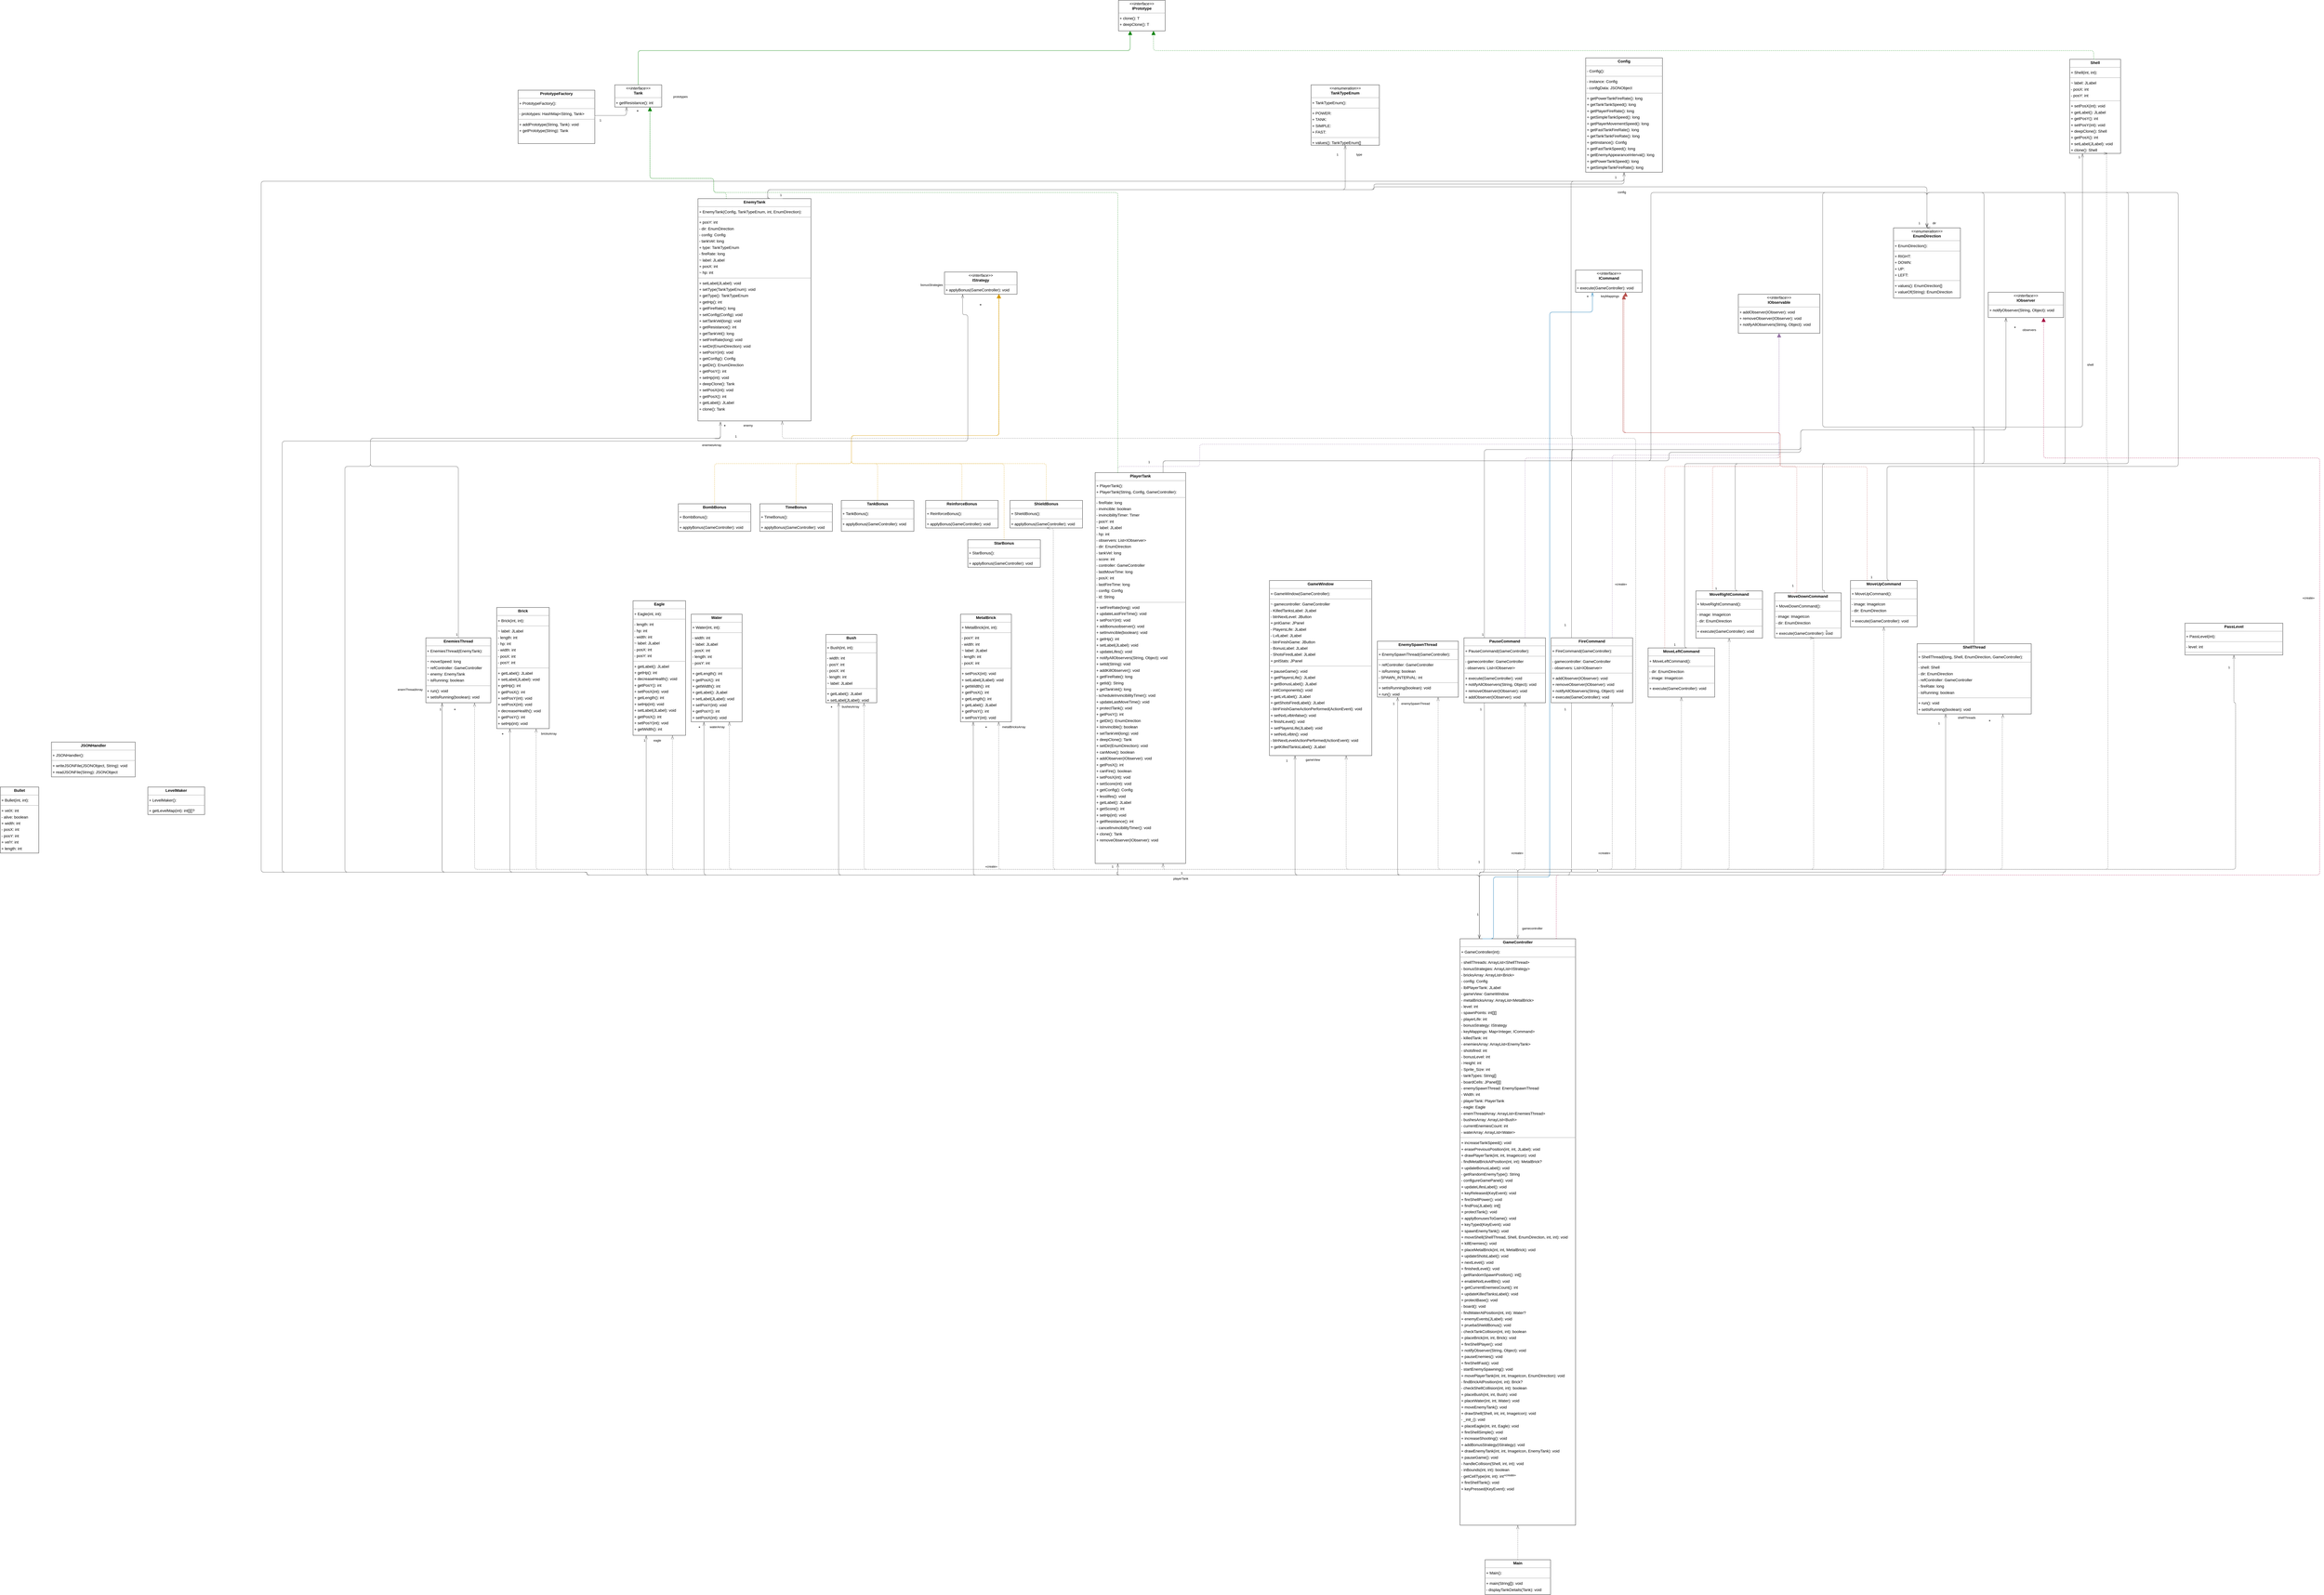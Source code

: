 <mxfile version="22.1.4" type="device">
  <diagram id="Gyzqcj5hHUkD3AINK7r1" name="Page-1">
    <mxGraphModel dx="2289" dy="1213" grid="1" gridSize="10" guides="1" tooltips="1" connect="1" arrows="1" fold="1" page="0" pageScale="1" pageWidth="850" pageHeight="1100" background="none" math="0" shadow="0">
      <root>
        <mxCell id="0" />
        <mxCell id="1" parent="0" />
        <mxCell id="node12" value="&lt;p style=&quot;margin:0px;margin-top:4px;text-align:center;&quot;&gt;&lt;b&gt;BombBonus&lt;/b&gt;&lt;/p&gt;&lt;hr size=&quot;1&quot;/&gt;&lt;p style=&quot;margin:0 0 0 4px;line-height:1.6;&quot;&gt;+ BombBonus(): &lt;/p&gt;&lt;hr size=&quot;1&quot;/&gt;&lt;p style=&quot;margin:0 0 0 4px;line-height:1.6;&quot;&gt;+ applyBonus(GameController): void&lt;/p&gt;" style="verticalAlign=top;align=left;overflow=fill;fontSize=14;fontFamily=Helvetica;html=1;rounded=0;shadow=0;comic=0;labelBackgroundColor=none;strokeWidth=1;" parent="1" vertex="1">
          <mxGeometry x="1660" y="1712" width="258" height="98" as="geometry" />
        </mxCell>
        <mxCell id="node37" value="&lt;p style=&quot;margin:0px;margin-top:4px;text-align:center;&quot;&gt;&lt;b&gt;Brick&lt;/b&gt;&lt;/p&gt;&lt;hr size=&quot;1&quot;/&gt;&lt;p style=&quot;margin:0 0 0 4px;line-height:1.6;&quot;&gt;+ Brick(int, int): &lt;/p&gt;&lt;hr size=&quot;1&quot;/&gt;&lt;p style=&quot;margin:0 0 0 4px;line-height:1.6;&quot;&gt;~ label: JLabel&lt;br/&gt;- length: int&lt;br/&gt;- hp: int&lt;br/&gt;- width: int&lt;br/&gt;- posX: int&lt;br/&gt;- posY: int&lt;/p&gt;&lt;hr size=&quot;1&quot;/&gt;&lt;p style=&quot;margin:0 0 0 4px;line-height:1.6;&quot;&gt;+ getLabel(): JLabel&lt;br/&gt;+ setLabel(JLabel): void&lt;br/&gt;+ getHp(): int&lt;br/&gt;+ getPosX(): int&lt;br/&gt;+ setPosY(int): void&lt;br/&gt;+ setPosX(int): void&lt;br/&gt;+ decreaseHealth(): void&lt;br/&gt;+ getPosY(): int&lt;br/&gt;+ setHp(int): void&lt;/p&gt;" style="verticalAlign=top;align=left;overflow=fill;fontSize=14;fontFamily=Helvetica;html=1;rounded=0;shadow=0;comic=0;labelBackgroundColor=none;strokeWidth=1;" parent="1" vertex="1">
          <mxGeometry x="1014" y="2081" width="187" height="431" as="geometry" />
        </mxCell>
        <mxCell id="node29" value="&lt;p style=&quot;margin:0px;margin-top:4px;text-align:center;&quot;&gt;&lt;b&gt;Bullet&lt;/b&gt;&lt;/p&gt;&lt;hr size=&quot;1&quot;/&gt;&lt;p style=&quot;margin:0 0 0 4px;line-height:1.6;&quot;&gt;+ Bullet(int, int): &lt;/p&gt;&lt;hr size=&quot;1&quot;/&gt;&lt;p style=&quot;margin:0 0 0 4px;line-height:1.6;&quot;&gt;+ velX: int&lt;br/&gt;- alive: boolean&lt;br/&gt;+ width: int&lt;br/&gt;- posX: int&lt;br/&gt;- posY: int&lt;br/&gt;+ velY: int&lt;br/&gt;+ length: int&lt;/p&gt;" style="verticalAlign=top;align=left;overflow=fill;fontSize=14;fontFamily=Helvetica;html=1;rounded=0;shadow=0;comic=0;labelBackgroundColor=none;strokeWidth=1;" parent="1" vertex="1">
          <mxGeometry x="-752" y="2720" width="137" height="235" as="geometry" />
        </mxCell>
        <mxCell id="node25" value="&lt;p style=&quot;margin:0px;margin-top:4px;text-align:center;&quot;&gt;&lt;b&gt;Bush&lt;/b&gt;&lt;/p&gt;&lt;hr size=&quot;1&quot;/&gt;&lt;p style=&quot;margin:0 0 0 4px;line-height:1.6;&quot;&gt;+ Bush(int, int): &lt;/p&gt;&lt;hr size=&quot;1&quot;/&gt;&lt;p style=&quot;margin:0 0 0 4px;line-height:1.6;&quot;&gt;- width: int&lt;br/&gt;- posY: int&lt;br/&gt;- posX: int&lt;br/&gt;- length: int&lt;br/&gt;~ label: JLabel&lt;/p&gt;&lt;hr size=&quot;1&quot;/&gt;&lt;p style=&quot;margin:0 0 0 4px;line-height:1.6;&quot;&gt;+ getLabel(): JLabel&lt;br/&gt;+ setLabel(JLabel): void&lt;/p&gt;" style="verticalAlign=top;align=left;overflow=fill;fontSize=14;fontFamily=Helvetica;html=1;rounded=0;shadow=0;comic=0;labelBackgroundColor=none;strokeWidth=1;" parent="1" vertex="1">
          <mxGeometry x="2185" y="2177" width="181" height="243" as="geometry" />
        </mxCell>
        <mxCell id="node13" value="&lt;p style=&quot;margin:0px;margin-top:4px;text-align:center;&quot;&gt;&lt;b&gt;Config&lt;/b&gt;&lt;/p&gt;&lt;hr size=&quot;1&quot;/&gt;&lt;p style=&quot;margin:0 0 0 4px;line-height:1.6;&quot;&gt;- Config(): &lt;/p&gt;&lt;hr size=&quot;1&quot;/&gt;&lt;p style=&quot;margin:0 0 0 4px;line-height:1.6;&quot;&gt;- instance: Config&lt;br/&gt;- configData: JSONObject&lt;/p&gt;&lt;hr size=&quot;1&quot;/&gt;&lt;p style=&quot;margin:0 0 0 4px;line-height:1.6;&quot;&gt;+ getPowerTankFireRate(): long&lt;br/&gt;+ getTankTankSpeed(): long&lt;br/&gt;+ getPlayerFireRate(): long&lt;br/&gt;+ getSimpleTankSpeed(): long&lt;br/&gt;+ getPlayerMovementSpeed(): long&lt;br/&gt;+ getFastTankFireRate(): long&lt;br/&gt;+ getTankTankFireRate(): long&lt;br/&gt;+ getInstance(): Config&lt;br/&gt;+ getFastTankSpeed(): long&lt;br/&gt;+ getEnemyAppearanceInterval(): long&lt;br/&gt;+ getPowerTankSpeed(): long&lt;br/&gt;+ getSimpleTankFireRate(): long&lt;/p&gt;" style="verticalAlign=top;align=left;overflow=fill;fontSize=14;fontFamily=Helvetica;html=1;rounded=0;shadow=0;comic=0;labelBackgroundColor=none;strokeWidth=1;" parent="1" vertex="1">
          <mxGeometry x="4888" y="125" width="273" height="407" as="geometry" />
        </mxCell>
        <mxCell id="node36" value="&lt;p style=&quot;margin:0px;margin-top:4px;text-align:center;&quot;&gt;&lt;b&gt;Eagle&lt;/b&gt;&lt;/p&gt;&lt;hr size=&quot;1&quot;/&gt;&lt;p style=&quot;margin:0 0 0 4px;line-height:1.6;&quot;&gt;+ Eagle(int, int): &lt;/p&gt;&lt;hr size=&quot;1&quot;/&gt;&lt;p style=&quot;margin:0 0 0 4px;line-height:1.6;&quot;&gt;- length: int&lt;br/&gt;- hp: int&lt;br/&gt;- width: int&lt;br/&gt;~ label: JLabel&lt;br/&gt;- posX: int&lt;br/&gt;- posY: int&lt;/p&gt;&lt;hr size=&quot;1&quot;/&gt;&lt;p style=&quot;margin:0 0 0 4px;line-height:1.6;&quot;&gt;+ getLabel(): JLabel&lt;br/&gt;+ getHp(): int&lt;br/&gt;+ decreaseHealth(): void&lt;br/&gt;+ getPosY(): int&lt;br/&gt;+ setPosX(int): void&lt;br/&gt;+ getLength(): int&lt;br/&gt;+ setHp(int): void&lt;br/&gt;+ setLabel(JLabel): void&lt;br/&gt;+ getPosX(): int&lt;br/&gt;+ setPosY(int): void&lt;br/&gt;+ getWidth(): int&lt;/p&gt;" style="verticalAlign=top;align=left;overflow=fill;fontSize=14;fontFamily=Helvetica;html=1;rounded=0;shadow=0;comic=0;labelBackgroundColor=none;strokeWidth=1;" parent="1" vertex="1">
          <mxGeometry x="1499" y="2057" width="187" height="479" as="geometry" />
        </mxCell>
        <mxCell id="node8" value="&lt;p style=&quot;margin:0px;margin-top:4px;text-align:center;&quot;&gt;&lt;b&gt;EnemiesThread&lt;/b&gt;&lt;/p&gt;&lt;hr size=&quot;1&quot;/&gt;&lt;p style=&quot;margin:0 0 0 4px;line-height:1.6;&quot;&gt;+ EnemiesThread(EnemyTank): &lt;/p&gt;&lt;hr size=&quot;1&quot;/&gt;&lt;p style=&quot;margin:0 0 0 4px;line-height:1.6;&quot;&gt;~ moveSpeed: long&lt;br/&gt;~ refController: GameController&lt;br/&gt;~ enemy: EnemyTank&lt;br/&gt;~ isRunning: boolean&lt;/p&gt;&lt;hr size=&quot;1&quot;/&gt;&lt;p style=&quot;margin:0 0 0 4px;line-height:1.6;&quot;&gt;+ run(): void&lt;br/&gt;+ setIsRunning(boolean): void&lt;/p&gt;" style="verticalAlign=top;align=left;overflow=fill;fontSize=14;fontFamily=Helvetica;html=1;rounded=0;shadow=0;comic=0;labelBackgroundColor=none;strokeWidth=1;" parent="1" vertex="1">
          <mxGeometry x="762" y="2189" width="231" height="231" as="geometry" />
        </mxCell>
        <mxCell id="node6" value="&lt;p style=&quot;margin:0px;margin-top:4px;text-align:center;&quot;&gt;&lt;b&gt;EnemySpawnThread&lt;/b&gt;&lt;/p&gt;&lt;hr size=&quot;1&quot;/&gt;&lt;p style=&quot;margin:0 0 0 4px;line-height:1.6;&quot;&gt;+ EnemySpawnThread(GameController): &lt;/p&gt;&lt;hr size=&quot;1&quot;/&gt;&lt;p style=&quot;margin:0 0 0 4px;line-height:1.6;&quot;&gt;~ refController: GameController&lt;br/&gt;~ isRunning: boolean&lt;br/&gt;- SPAWN_INTERVAL: int&lt;/p&gt;&lt;hr size=&quot;1&quot;/&gt;&lt;p style=&quot;margin:0 0 0 4px;line-height:1.6;&quot;&gt;+ setIsRunning(boolean): void&lt;br/&gt;+ run(): void&lt;/p&gt;" style="verticalAlign=top;align=left;overflow=fill;fontSize=14;fontFamily=Helvetica;html=1;rounded=0;shadow=0;comic=0;labelBackgroundColor=none;strokeWidth=1;" parent="1" vertex="1">
          <mxGeometry x="4147" y="2201" width="288" height="199" as="geometry" />
        </mxCell>
        <mxCell id="node21" value="&lt;p style=&quot;margin:0px;margin-top:4px;text-align:center;&quot;&gt;&lt;b&gt;EnemyTank&lt;/b&gt;&lt;/p&gt;&lt;hr size=&quot;1&quot;/&gt;&lt;p style=&quot;margin:0 0 0 4px;line-height:1.6;&quot;&gt;+ EnemyTank(Config, TankTypeEnum, int, EnumDirection): &lt;/p&gt;&lt;hr size=&quot;1&quot;/&gt;&lt;p style=&quot;margin:0 0 0 4px;line-height:1.6;&quot;&gt;+ posY: int&lt;br/&gt;- dir: EnumDirection&lt;br/&gt;- config: Config&lt;br/&gt;- tankVel: long&lt;br/&gt;+ type: TankTypeEnum&lt;br/&gt;- fireRate: long&lt;br/&gt;~ label: JLabel&lt;br/&gt;+ posX: int&lt;br/&gt;~ hp: int&lt;/p&gt;&lt;hr size=&quot;1&quot;/&gt;&lt;p style=&quot;margin:0 0 0 4px;line-height:1.6;&quot;&gt;+ setLabel(JLabel): void&lt;br/&gt;+ setType(TankTypeEnum): void&lt;br/&gt;+ getType(): TankTypeEnum&lt;br/&gt;+ getHp(): int&lt;br/&gt;+ getFireRate(): long&lt;br/&gt;+ setConfig(Config): void&lt;br/&gt;+ setTankVel(long): void&lt;br/&gt;+ getResistance(): int&lt;br/&gt;+ getTankVel(): long&lt;br/&gt;+ setFireRate(long): void&lt;br/&gt;+ setDir(EnumDirection): void&lt;br/&gt;+ setPosY(int): void&lt;br/&gt;+ getConfig(): Config&lt;br/&gt;+ getDir(): EnumDirection&lt;br/&gt;+ getPosY(): int&lt;br/&gt;+ setHp(int): void&lt;br/&gt;+ deepClone(): Tank&lt;br/&gt;+ setPosX(int): void&lt;br/&gt;+ getPosX(): int&lt;br/&gt;+ getLabel(): JLabel&lt;br/&gt;+ clone(): Tank&lt;/p&gt;" style="verticalAlign=top;align=left;overflow=fill;fontSize=14;fontFamily=Helvetica;html=1;rounded=0;shadow=0;comic=0;labelBackgroundColor=none;strokeWidth=1;" parent="1" vertex="1">
          <mxGeometry x="1730" y="626" width="402" height="791" as="geometry" />
        </mxCell>
        <mxCell id="node16" value="&lt;p style=&quot;margin:0px;margin-top:4px;text-align:center;&quot;&gt;&lt;i&gt;&amp;lt;&amp;lt;enumeration&amp;gt;&amp;gt;&lt;/i&gt;&lt;br/&gt;&lt;b&gt;EnumDirection&lt;/b&gt;&lt;/p&gt;&lt;hr size=&quot;1&quot;/&gt;&lt;p style=&quot;margin:0 0 0 4px;line-height:1.6;&quot;&gt;+ EnumDirection(): &lt;/p&gt;&lt;hr size=&quot;1&quot;/&gt;&lt;p style=&quot;margin:0 0 0 4px;line-height:1.6;&quot;&gt;+ RIGHT: &lt;br/&gt;+ DOWN: &lt;br/&gt;+ UP: &lt;br/&gt;+ LEFT: &lt;/p&gt;&lt;hr size=&quot;1&quot;/&gt;&lt;p style=&quot;margin:0 0 0 4px;line-height:1.6;&quot;&gt;+ values(): EnumDirection[]&lt;br/&gt;+ valueOf(String): EnumDirection&lt;/p&gt;" style="verticalAlign=top;align=left;overflow=fill;fontSize=14;fontFamily=Helvetica;html=1;rounded=0;shadow=0;comic=0;labelBackgroundColor=none;strokeWidth=1;" parent="1" vertex="1">
          <mxGeometry x="5983" y="730" width="238" height="250" as="geometry" />
        </mxCell>
        <mxCell id="node33" value="&lt;p style=&quot;margin:0px;margin-top:4px;text-align:center;&quot;&gt;&lt;b&gt;FireCommand&lt;/b&gt;&lt;/p&gt;&lt;hr size=&quot;1&quot;/&gt;&lt;p style=&quot;margin:0 0 0 4px;line-height:1.6;&quot;&gt;+ FireCommand(GameController): &lt;/p&gt;&lt;hr size=&quot;1&quot;/&gt;&lt;p style=&quot;margin:0 0 0 4px;line-height:1.6;&quot;&gt;- gamecontroller: GameController&lt;br/&gt;- observers: List&amp;lt;IObserver&amp;gt;&lt;/p&gt;&lt;hr size=&quot;1&quot;/&gt;&lt;p style=&quot;margin:0 0 0 4px;line-height:1.6;&quot;&gt;+ addObserver(IObserver): void&lt;br/&gt;+ removeObserver(IObserver): void&lt;br/&gt;+ notifyAllObservers(String, Object): void&lt;br/&gt;+ execute(GameController): void&lt;/p&gt;" style="verticalAlign=top;align=left;overflow=fill;fontSize=14;fontFamily=Helvetica;html=1;rounded=0;shadow=0;comic=0;labelBackgroundColor=none;strokeWidth=1;" parent="1" vertex="1">
          <mxGeometry x="4765" y="2189" width="290" height="231" as="geometry" />
        </mxCell>
        <mxCell id="node2" value="&lt;p style=&quot;margin:0px;margin-top:4px;text-align:center;&quot;&gt;&lt;b&gt;GameController&lt;/b&gt;&lt;/p&gt;&lt;hr size=&quot;1&quot;/&gt;&lt;p style=&quot;margin:0 0 0 4px;line-height:1.6;&quot;&gt;+ GameController(int): &lt;/p&gt;&lt;hr size=&quot;1&quot;/&gt;&lt;p style=&quot;margin:0 0 0 4px;line-height:1.6;&quot;&gt;- shellThreads: ArrayList&amp;lt;ShellThread&amp;gt;&lt;br/&gt;- bonusStrategies: ArrayList&amp;lt;IStrategy&amp;gt;&lt;br/&gt;- bricksArray: ArrayList&amp;lt;Brick&amp;gt;&lt;br/&gt;- config: Config&lt;br/&gt;- lblPlayerTank: JLabel&lt;br/&gt;- gameView: GameWindow&lt;br/&gt;- metalBricksArray: ArrayList&amp;lt;MetalBrick&amp;gt;&lt;br/&gt;- level: int&lt;br/&gt;- spawnPoints: int[][]&lt;br/&gt;- playerLife: int&lt;br/&gt;- bonusStrategy: IStrategy&lt;br/&gt;- keyMappings: Map&amp;lt;Integer, ICommand&amp;gt;&lt;br/&gt;- killedTank: int&lt;br/&gt;- enemiesArray: ArrayList&amp;lt;EnemyTank&amp;gt;&lt;br/&gt;- shotsfired: int&lt;br/&gt;- bonusLevel: int&lt;br/&gt;- Height: int&lt;br/&gt;- Sprite_Size: int&lt;br/&gt;- tankTypes: String[]&lt;br/&gt;- boardCells: JPanel[][]&lt;br/&gt;- enemySpawnThread: EnemySpawnThread&lt;br/&gt;- Width: int&lt;br/&gt;- playerTank: PlayerTank&lt;br/&gt;- eagle: Eagle&lt;br/&gt;- enemThreadArray: ArrayList&amp;lt;EnemiesThread&amp;gt;&lt;br/&gt;- bushesArray: ArrayList&amp;lt;Bush&amp;gt;&lt;br/&gt;- currentEnemiesCount: int&lt;br/&gt;- waterArray: ArrayList&amp;lt;Water&amp;gt;&lt;/p&gt;&lt;hr size=&quot;1&quot;/&gt;&lt;p style=&quot;margin:0 0 0 4px;line-height:1.6;&quot;&gt;+ increaseTankSpeed(): void&lt;br/&gt;+ erasePreviousPosition(int, int, JLabel): void&lt;br/&gt;+ drawPlayerTank(int, int, ImageIcon): void&lt;br/&gt;- findMetalBrickAtPosition(int, int): MetalBrick?&lt;br/&gt;+ updateBonusLabel(): void&lt;br/&gt;- getRandomEnemyType(): String&lt;br/&gt;- configureGamePanel(): void&lt;br/&gt;+ updateLifesLabel(): void&lt;br/&gt;+ keyReleased(KeyEvent): void&lt;br/&gt;+ fireShellPower(): void&lt;br/&gt;+ findPos(JLabel): int[]&lt;br/&gt;+ protectTank(): void&lt;br/&gt;+ applyBonusesToGame(): void&lt;br/&gt;+ keyTyped(KeyEvent): void&lt;br/&gt;+ spawnEnemyTank(): void&lt;br/&gt;+ moveShell(ShellThread, Shell, EnumDirection, int, int): void&lt;br/&gt;+ killEnemies(): void&lt;br/&gt;+ placeMetalBrick(int, int, MetalBrick): void&lt;br/&gt;+ updateShotsLabel(): void&lt;br/&gt;+ nextLevel(): void&lt;br/&gt;+ finishedLevel(): void&lt;br/&gt;- getRandomSpawnPosition(): int[]&lt;br/&gt;+ enableNxtLevelBtn(): void&lt;br/&gt;+ getCurrentEnemiesCount(): int&lt;br/&gt;+ updateKilledTanksLabel(): void&lt;br/&gt;+ protectBase(): void&lt;br/&gt;- board(): void&lt;br/&gt;- findWaterAtPosition(int, int): Water?&lt;br/&gt;+ enemyEvents(JLabel): void&lt;br/&gt;+ pruebaShieldBonus(): void&lt;br/&gt;- checkTankCollision(int, int): boolean&lt;br/&gt;+ placeBrick(int, int, Brick): void&lt;br/&gt;+ fireShellPlayer(): void&lt;br/&gt;+ notifyObserver(String, Object): void&lt;br/&gt;+ pauseEnemies(): void&lt;br/&gt;+ fireShellFast(): void&lt;br/&gt;- startEnemySpawning(): void&lt;br/&gt;+ movePlayerTank(int, int, ImageIcon, EnumDirection): void&lt;br/&gt;- findBrickAtPosition(int, int): Brick?&lt;br/&gt;- checkShellCollision(int, int): boolean&lt;br/&gt;+ placeBush(int, int, Bush): void&lt;br/&gt;+ placeWater(int, int, Water): void&lt;br/&gt;+ moveEnemyTank(): void&lt;br/&gt;+ drawShell(Shell, int, int, ImageIcon): void&lt;br/&gt;- _init_(): void&lt;br/&gt;+ placeEagle(int, int, Eagle): void&lt;br/&gt;+ fireShellSimple(): void&lt;br/&gt;+ increaseShooting(): void&lt;br/&gt;+ addBonusStrategy(IStrategy): void&lt;br/&gt;+ drawEnemyTank(int, int, ImageIcon, EnemyTank): void&lt;br/&gt;+ pauseGame(): void&lt;br/&gt;- handleCollision(Shell, int, int): void&lt;br/&gt;- inBounds(int, int): boolean&lt;br/&gt;- getCellType(int, int): int&lt;br/&gt;+ fireShellTank(): void&lt;br/&gt;+ keyPressed(KeyEvent): void&lt;/p&gt;" style="verticalAlign=top;align=left;overflow=fill;fontSize=14;fontFamily=Helvetica;html=1;rounded=0;shadow=0;comic=0;labelBackgroundColor=none;strokeWidth=1;" parent="1" vertex="1">
          <mxGeometry x="4441" y="3260" width="411" height="2087" as="geometry" />
        </mxCell>
        <mxCell id="node7" value="&lt;p style=&quot;margin:0px;margin-top:4px;text-align:center;&quot;&gt;&lt;b&gt;GameWindow&lt;/b&gt;&lt;/p&gt;&lt;hr size=&quot;1&quot;/&gt;&lt;p style=&quot;margin:0 0 0 4px;line-height:1.6;&quot;&gt;+ GameWindow(GameController): &lt;/p&gt;&lt;hr size=&quot;1&quot;/&gt;&lt;p style=&quot;margin:0 0 0 4px;line-height:1.6;&quot;&gt;~ gamecontroller: GameController&lt;br/&gt;- KilledTanksLabel: JLabel&lt;br/&gt;- btnNextLevel: JButton&lt;br/&gt;+ pnlGame: JPanel&lt;br/&gt;- PlayersLife: JLabel&lt;br/&gt;- LvlLabel: JLabel&lt;br/&gt;- btnFinishGame: JButton&lt;br/&gt;- BonusLabel: JLabel&lt;br/&gt;- ShotsFiredLabel: JLabel&lt;br/&gt;+ pnlStats: JPanel&lt;/p&gt;&lt;hr size=&quot;1&quot;/&gt;&lt;p style=&quot;margin:0 0 0 4px;line-height:1.6;&quot;&gt;+ pauseGame(): void&lt;br/&gt;+ getPlayersLife(): JLabel&lt;br/&gt;+ getBonusLabel(): JLabel&lt;br/&gt;- initComponents(): void&lt;br/&gt;+ getLvlLabel(): JLabel&lt;br/&gt;+ getShotsFiredLabel(): JLabel&lt;br/&gt;- btnFinishGameActionPerformed(ActionEvent): void&lt;br/&gt;+ setNxtLvlbtnfalse(): void&lt;br/&gt;+ finishLevel(): void&lt;br/&gt;+ setPlayersLife(JLabel): void&lt;br/&gt;+ setNxtLvlbtn(): void&lt;br/&gt;- btnNextLevelActionPerformed(ActionEvent): void&lt;br/&gt;+ getKilledTanksLabel(): JLabel&lt;/p&gt;" style="verticalAlign=top;align=left;overflow=fill;fontSize=14;fontFamily=Helvetica;html=1;rounded=0;shadow=0;comic=0;labelBackgroundColor=none;strokeWidth=1;" parent="1" vertex="1">
          <mxGeometry x="3763" y="1985" width="364" height="623" as="geometry" />
        </mxCell>
        <mxCell id="node35" value="&lt;p style=&quot;margin:0px;margin-top:4px;text-align:center;&quot;&gt;&lt;i&gt;&amp;lt;&amp;lt;interface&amp;gt;&amp;gt;&lt;/i&gt;&lt;br/&gt;&lt;b&gt;ICommand&lt;/b&gt;&lt;/p&gt;&lt;hr size=&quot;1&quot;/&gt;&lt;p style=&quot;margin:0 0 0 4px;line-height:1.6;&quot;&gt;+ execute(GameController): void&lt;/p&gt;" style="verticalAlign=top;align=left;overflow=fill;fontSize=14;fontFamily=Helvetica;html=1;rounded=0;shadow=0;comic=0;labelBackgroundColor=none;strokeWidth=1;" parent="1" vertex="1">
          <mxGeometry x="4852" y="880" width="237" height="79" as="geometry" />
        </mxCell>
        <mxCell id="node39" value="&lt;p style=&quot;margin:0px;margin-top:4px;text-align:center;&quot;&gt;&lt;i&gt;&amp;lt;&amp;lt;interface&amp;gt;&amp;gt;&lt;/i&gt;&lt;br/&gt;&lt;b&gt;IObservable&lt;/b&gt;&lt;/p&gt;&lt;hr size=&quot;1&quot;/&gt;&lt;p style=&quot;margin:0 0 0 4px;line-height:1.6;&quot;&gt;+ addObserver(IObserver): void&lt;br/&gt;+ removeObserver(IObserver): void&lt;br/&gt;+ notifyAllObservers(String, Object): void&lt;/p&gt;" style="verticalAlign=top;align=left;overflow=fill;fontSize=14;fontFamily=Helvetica;html=1;rounded=0;shadow=0;comic=0;labelBackgroundColor=none;strokeWidth=1;" parent="1" vertex="1">
          <mxGeometry x="5431" y="966" width="290" height="139" as="geometry" />
        </mxCell>
        <mxCell id="node20" value="&lt;p style=&quot;margin:0px;margin-top:4px;text-align:center;&quot;&gt;&lt;i&gt;&amp;lt;&amp;lt;interface&amp;gt;&amp;gt;&lt;/i&gt;&lt;br/&gt;&lt;b&gt;IObserver&lt;/b&gt;&lt;/p&gt;&lt;hr size=&quot;1&quot;/&gt;&lt;p style=&quot;margin:0 0 0 4px;line-height:1.6;&quot;&gt;+ notifyObserver(String, Object): void&lt;/p&gt;" style="verticalAlign=top;align=left;overflow=fill;fontSize=14;fontFamily=Helvetica;html=1;rounded=0;shadow=0;comic=0;labelBackgroundColor=none;strokeWidth=1;" parent="1" vertex="1">
          <mxGeometry x="6320" y="959" width="268" height="90" as="geometry" />
        </mxCell>
        <mxCell id="node4" value="&lt;p style=&quot;margin:0px;margin-top:4px;text-align:center;&quot;&gt;&lt;i&gt;&amp;lt;&amp;lt;interface&amp;gt;&amp;gt;&lt;/i&gt;&lt;br/&gt;&lt;b&gt;IPrototype&lt;T&gt;&lt;/b&gt;&lt;/p&gt;&lt;hr size=&quot;1&quot;/&gt;&lt;p style=&quot;margin:0 0 0 4px;line-height:1.6;&quot;&gt;+ clone(): T&lt;br/&gt;+ deepClone(): T&lt;/p&gt;" style="verticalAlign=top;align=left;overflow=fill;fontSize=14;fontFamily=Helvetica;html=1;rounded=0;shadow=0;comic=0;labelBackgroundColor=none;strokeWidth=1;" parent="1" vertex="1">
          <mxGeometry x="3226" y="-80" width="166" height="109" as="geometry" />
        </mxCell>
        <mxCell id="node28" value="&lt;p style=&quot;margin:0px;margin-top:4px;text-align:center;&quot;&gt;&lt;i&gt;&amp;lt;&amp;lt;interface&amp;gt;&amp;gt;&lt;/i&gt;&lt;br/&gt;&lt;b&gt;IStrategy&lt;/b&gt;&lt;/p&gt;&lt;hr size=&quot;1&quot;/&gt;&lt;p style=&quot;margin:0 0 0 4px;line-height:1.6;&quot;&gt;+ applyBonus(GameController): void&lt;/p&gt;" style="verticalAlign=top;align=left;overflow=fill;fontSize=14;fontFamily=Helvetica;html=1;rounded=0;shadow=0;comic=0;labelBackgroundColor=none;strokeWidth=1;" parent="1" vertex="1">
          <mxGeometry x="2607" y="887" width="258" height="79" as="geometry" />
        </mxCell>
        <mxCell id="node0" value="&lt;p style=&quot;margin:0px;margin-top:4px;text-align:center;&quot;&gt;&lt;b&gt;JSONHandler&lt;/b&gt;&lt;/p&gt;&lt;hr size=&quot;1&quot;/&gt;&lt;p style=&quot;margin:0 0 0 4px;line-height:1.6;&quot;&gt;+ JSONHandler(): &lt;/p&gt;&lt;hr size=&quot;1&quot;/&gt;&lt;p style=&quot;margin:0 0 0 4px;line-height:1.6;&quot;&gt;+ writeJSONFile(JSONObject, String): void&lt;br/&gt;+ readJSONFile(String): JSONObject&lt;/p&gt;" style="verticalAlign=top;align=left;overflow=fill;fontSize=14;fontFamily=Helvetica;html=1;rounded=0;shadow=0;comic=0;labelBackgroundColor=none;strokeWidth=1;" parent="1" vertex="1">
          <mxGeometry x="-570" y="2560" width="298" height="124" as="geometry" />
        </mxCell>
        <mxCell id="node24" value="&lt;p style=&quot;margin:0px;margin-top:4px;text-align:center;&quot;&gt;&lt;b&gt;LevelMaker&lt;/b&gt;&lt;/p&gt;&lt;hr size=&quot;1&quot;/&gt;&lt;p style=&quot;margin:0 0 0 4px;line-height:1.6;&quot;&gt;+ LevelMaker(): &lt;/p&gt;&lt;hr size=&quot;1&quot;/&gt;&lt;p style=&quot;margin:0 0 0 4px;line-height:1.6;&quot;&gt;+ getLevelMap(int): int[][]?&lt;/p&gt;" style="verticalAlign=top;align=left;overflow=fill;fontSize=14;fontFamily=Helvetica;html=1;rounded=0;shadow=0;comic=0;labelBackgroundColor=none;strokeWidth=1;" parent="1" vertex="1">
          <mxGeometry x="-227" y="2720" width="202" height="98" as="geometry" />
        </mxCell>
        <mxCell id="node18" value="&lt;p style=&quot;margin:0px;margin-top:4px;text-align:center;&quot;&gt;&lt;b&gt;Main&lt;/b&gt;&lt;/p&gt;&lt;hr size=&quot;1&quot;/&gt;&lt;p style=&quot;margin:0 0 0 4px;line-height:1.6;&quot;&gt;+ Main(): &lt;/p&gt;&lt;hr size=&quot;1&quot;/&gt;&lt;p style=&quot;margin:0 0 0 4px;line-height:1.6;&quot;&gt;+ main(String[]): void&lt;br/&gt;- displayTankDetails(Tank): void&lt;/p&gt;" style="verticalAlign=top;align=left;overflow=fill;fontSize=14;fontFamily=Helvetica;html=1;rounded=0;shadow=0;comic=0;labelBackgroundColor=none;strokeWidth=1;" parent="1" vertex="1">
          <mxGeometry x="4530" y="5470" width="233" height="124" as="geometry" />
        </mxCell>
        <mxCell id="node14" value="&lt;p style=&quot;margin:0px;margin-top:4px;text-align:center;&quot;&gt;&lt;b&gt;MetalBrick&lt;/b&gt;&lt;/p&gt;&lt;hr size=&quot;1&quot;/&gt;&lt;p style=&quot;margin:0 0 0 4px;line-height:1.6;&quot;&gt;+ MetalBrick(int, int): &lt;/p&gt;&lt;hr size=&quot;1&quot;/&gt;&lt;p style=&quot;margin:0 0 0 4px;line-height:1.6;&quot;&gt;- posY: int&lt;br/&gt;- width: int&lt;br/&gt;~ label: JLabel&lt;br/&gt;- length: int&lt;br/&gt;- posX: int&lt;/p&gt;&lt;hr size=&quot;1&quot;/&gt;&lt;p style=&quot;margin:0 0 0 4px;line-height:1.6;&quot;&gt;+ setPosX(int): void&lt;br/&gt;+ setLabel(JLabel): void&lt;br/&gt;+ getWidth(): int&lt;br/&gt;+ getPosX(): int&lt;br/&gt;+ getLength(): int&lt;br/&gt;+ getLabel(): JLabel&lt;br/&gt;+ getPosY(): int&lt;br/&gt;+ setPosY(int): void&lt;/p&gt;" style="verticalAlign=top;align=left;overflow=fill;fontSize=14;fontFamily=Helvetica;html=1;rounded=0;shadow=0;comic=0;labelBackgroundColor=none;strokeWidth=1;" parent="1" vertex="1">
          <mxGeometry x="2664" y="2105" width="181" height="383" as="geometry" />
        </mxCell>
        <mxCell id="node17" value="&lt;p style=&quot;margin:0px;margin-top:4px;text-align:center;&quot;&gt;&lt;b&gt;MoveDownCommand&lt;/b&gt;&lt;/p&gt;&lt;hr size=&quot;1&quot;/&gt;&lt;p style=&quot;margin:0 0 0 4px;line-height:1.6;&quot;&gt;+ MoveDownCommand(): &lt;/p&gt;&lt;hr size=&quot;1&quot;/&gt;&lt;p style=&quot;margin:0 0 0 4px;line-height:1.6;&quot;&gt;- image: ImageIcon&lt;br/&gt;- dir: EnumDirection&lt;/p&gt;&lt;hr size=&quot;1&quot;/&gt;&lt;p style=&quot;margin:0 0 0 4px;line-height:1.6;&quot;&gt;+ execute(GameController): void&lt;/p&gt;" style="verticalAlign=top;align=left;overflow=fill;fontSize=14;fontFamily=Helvetica;html=1;rounded=0;shadow=0;comic=0;labelBackgroundColor=none;strokeWidth=1;" parent="1" vertex="1">
          <mxGeometry x="5560" y="2029" width="237" height="160" as="geometry" />
        </mxCell>
        <mxCell id="node5" value="&lt;p style=&quot;margin:0px;margin-top:4px;text-align:center;&quot;&gt;&lt;b&gt;MoveLeftCommand&lt;/b&gt;&lt;/p&gt;&lt;hr size=&quot;1&quot;/&gt;&lt;p style=&quot;margin:0 0 0 4px;line-height:1.6;&quot;&gt;+ MoveLeftCommand(): &lt;/p&gt;&lt;hr size=&quot;1&quot;/&gt;&lt;p style=&quot;margin:0 0 0 4px;line-height:1.6;&quot;&gt;- dir: EnumDirection&lt;br/&gt;- image: ImageIcon&lt;/p&gt;&lt;hr size=&quot;1&quot;/&gt;&lt;p style=&quot;margin:0 0 0 4px;line-height:1.6;&quot;&gt;+ execute(GameController): void&lt;/p&gt;" style="verticalAlign=top;align=left;overflow=fill;fontSize=14;fontFamily=Helvetica;html=1;rounded=0;shadow=0;comic=0;labelBackgroundColor=none;strokeWidth=1;" parent="1" vertex="1">
          <mxGeometry x="5110" y="2225" width="237" height="175" as="geometry" />
        </mxCell>
        <mxCell id="node22" value="&lt;p style=&quot;margin:0px;margin-top:4px;text-align:center;&quot;&gt;&lt;b&gt;MoveRightCommand&lt;/b&gt;&lt;/p&gt;&lt;hr size=&quot;1&quot;/&gt;&lt;p style=&quot;margin:0 0 0 4px;line-height:1.6;&quot;&gt;+ MoveRightCommand(): &lt;/p&gt;&lt;hr size=&quot;1&quot;/&gt;&lt;p style=&quot;margin:0 0 0 4px;line-height:1.6;&quot;&gt;- image: ImageIcon&lt;br/&gt;- dir: EnumDirection&lt;/p&gt;&lt;hr size=&quot;1&quot;/&gt;&lt;p style=&quot;margin:0 0 0 4px;line-height:1.6;&quot;&gt;+ execute(GameController): void&lt;/p&gt;" style="verticalAlign=top;align=left;overflow=fill;fontSize=14;fontFamily=Helvetica;html=1;rounded=0;shadow=0;comic=0;labelBackgroundColor=none;strokeWidth=1;" parent="1" vertex="1">
          <mxGeometry x="5280" y="2022" width="237" height="168" as="geometry" />
        </mxCell>
        <mxCell id="node27" value="&lt;p style=&quot;margin:0px;margin-top:4px;text-align:center;&quot;&gt;&lt;b&gt;MoveUpCommand&lt;/b&gt;&lt;/p&gt;&lt;hr size=&quot;1&quot;/&gt;&lt;p style=&quot;margin:0 0 0 4px;line-height:1.6;&quot;&gt;+ MoveUpCommand(): &lt;/p&gt;&lt;hr size=&quot;1&quot;/&gt;&lt;p style=&quot;margin:0 0 0 4px;line-height:1.6;&quot;&gt;- image: ImageIcon&lt;br/&gt;- dir: EnumDirection&lt;/p&gt;&lt;hr size=&quot;1&quot;/&gt;&lt;p style=&quot;margin:0 0 0 4px;line-height:1.6;&quot;&gt;+ execute(GameController): void&lt;/p&gt;" style="verticalAlign=top;align=left;overflow=fill;fontSize=14;fontFamily=Helvetica;html=1;rounded=0;shadow=0;comic=0;labelBackgroundColor=none;strokeWidth=1;" parent="1" vertex="1">
          <mxGeometry x="5830" y="1985" width="237" height="165" as="geometry" />
        </mxCell>
        <mxCell id="node31" value="&lt;p style=&quot;margin:0px;margin-top:4px;text-align:center;&quot;&gt;&lt;b&gt;PassLevel&lt;/b&gt;&lt;/p&gt;&lt;hr size=&quot;1&quot;&gt;&lt;p style=&quot;margin:0 0 0 4px;line-height:1.6;&quot;&gt;+ PassLevel(int): &lt;/p&gt;&lt;hr size=&quot;1&quot;&gt;&lt;p style=&quot;margin:0 0 0 4px;line-height:1.6;&quot;&gt;- level: int&lt;br&gt;&lt;/p&gt;&lt;hr size=&quot;1&quot;&gt;&lt;p style=&quot;margin:0 0 0 4px;line-height:1.6;&quot;&gt;&lt;br&gt;&lt;/p&gt;" style="verticalAlign=top;align=left;overflow=fill;fontSize=14;fontFamily=Helvetica;html=1;rounded=0;shadow=0;comic=0;labelBackgroundColor=none;strokeWidth=1;" parent="1" vertex="1">
          <mxGeometry x="7020" y="2137" width="348" height="113" as="geometry" />
        </mxCell>
        <mxCell id="node32" value="&lt;p style=&quot;margin:0px;margin-top:4px;text-align:center;&quot;&gt;&lt;b&gt;PauseCommand&lt;/b&gt;&lt;/p&gt;&lt;hr size=&quot;1&quot;/&gt;&lt;p style=&quot;margin:0 0 0 4px;line-height:1.6;&quot;&gt;+ PauseCommand(GameController): &lt;/p&gt;&lt;hr size=&quot;1&quot;/&gt;&lt;p style=&quot;margin:0 0 0 4px;line-height:1.6;&quot;&gt;- gamecontroller: GameController&lt;br/&gt;- observers: List&amp;lt;IObserver&amp;gt;&lt;/p&gt;&lt;hr size=&quot;1&quot;/&gt;&lt;p style=&quot;margin:0 0 0 4px;line-height:1.6;&quot;&gt;+ execute(GameController): void&lt;br/&gt;+ notifyAllObservers(String, Object): void&lt;br/&gt;+ removeObserver(IObserver): void&lt;br/&gt;+ addObserver(IObserver): void&lt;/p&gt;" style="verticalAlign=top;align=left;overflow=fill;fontSize=14;fontFamily=Helvetica;html=1;rounded=0;shadow=0;comic=0;labelBackgroundColor=none;strokeWidth=1;" parent="1" vertex="1">
          <mxGeometry x="4455" y="2189" width="290" height="231" as="geometry" />
        </mxCell>
        <mxCell id="node30" value="&lt;p style=&quot;margin:0px;margin-top:4px;text-align:center;&quot;&gt;&lt;b&gt;PlayerTank&lt;/b&gt;&lt;/p&gt;&lt;hr size=&quot;1&quot;/&gt;&lt;p style=&quot;margin:0 0 0 4px;line-height:1.6;&quot;&gt;+ PlayerTank(): &lt;br/&gt;+ PlayerTank(String, Config, GameController): &lt;/p&gt;&lt;hr size=&quot;1&quot;/&gt;&lt;p style=&quot;margin:0 0 0 4px;line-height:1.6;&quot;&gt;- fireRate: long&lt;br/&gt;- invincible: boolean&lt;br/&gt;- invincibilityTimer: Timer&lt;br/&gt;- posY: int&lt;br/&gt;~ label: JLabel&lt;br/&gt;- hp: int&lt;br/&gt;- observers: List&amp;lt;IObserver&amp;gt;&lt;br/&gt;- dir: EnumDirection&lt;br/&gt;- tankVel: long&lt;br/&gt;- score: int&lt;br/&gt;- controller: GameController&lt;br/&gt;- lastMoveTime: long&lt;br/&gt;- posX: int&lt;br/&gt;- lastFireTime: long&lt;br/&gt;- config: Config&lt;br/&gt;- id: String&lt;/p&gt;&lt;hr size=&quot;1&quot;/&gt;&lt;p style=&quot;margin:0 0 0 4px;line-height:1.6;&quot;&gt;+ setFireRate(long): void&lt;br/&gt;+ updateLastFireTime(): void&lt;br/&gt;+ setPosY(int): void&lt;br/&gt;+ addbonusobserver(): void&lt;br/&gt;+ setInvincible(boolean): void&lt;br/&gt;+ getHp(): int&lt;br/&gt;+ setLabel(JLabel): void&lt;br/&gt;+ updateLifes(): void&lt;br/&gt;+ notifyAllObservers(String, Object): void&lt;br/&gt;+ setId(String): void&lt;br/&gt;+ addKillObserver(): void&lt;br/&gt;+ getFireRate(): long&lt;br/&gt;+ getId(): String&lt;br/&gt;+ getTankVel(): long&lt;br/&gt;- scheduleInvincibilityTimer(): void&lt;br/&gt;+ updateLastMoveTime(): void&lt;br/&gt;+ protectTank(): void&lt;br/&gt;+ getPosY(): int&lt;br/&gt;+ getDir(): EnumDirection&lt;br/&gt;+ isInvincible(): boolean&lt;br/&gt;+ setTankVel(long): void&lt;br/&gt;+ deepClone(): Tank&lt;br/&gt;+ setDir(EnumDirection): void&lt;br/&gt;+ canMove(): boolean&lt;br/&gt;+ addObserver(IObserver): void&lt;br/&gt;+ getPosX(): int&lt;br/&gt;+ canFire(): boolean&lt;br/&gt;+ setPosX(int): void&lt;br/&gt;+ setScore(int): void&lt;br/&gt;+ getConfig(): Config&lt;br/&gt;+ lesslifes(): void&lt;br/&gt;+ getLabel(): JLabel&lt;br/&gt;+ getScore(): int&lt;br/&gt;+ setHp(int): void&lt;br/&gt;+ getResistance(): int&lt;br/&gt;- cancelInvincibilityTimer(): void&lt;br/&gt;+ clone(): Tank&lt;br/&gt;+ removeObserver(IObserver): void&lt;/p&gt;" style="verticalAlign=top;align=left;overflow=fill;fontSize=14;fontFamily=Helvetica;html=1;rounded=0;shadow=0;comic=0;labelBackgroundColor=none;strokeWidth=1;" parent="1" vertex="1">
          <mxGeometry x="3143" y="1601" width="322" height="1391" as="geometry" />
        </mxCell>
        <mxCell id="node19" value="&lt;p style=&quot;margin:0px;margin-top:4px;text-align:center;&quot;&gt;&lt;b&gt;PrototypeFactory&lt;/b&gt;&lt;/p&gt;&lt;hr size=&quot;1&quot;/&gt;&lt;p style=&quot;margin:0 0 0 4px;line-height:1.6;&quot;&gt;+ PrototypeFactory(): &lt;/p&gt;&lt;hr size=&quot;1&quot;/&gt;&lt;p style=&quot;margin:0 0 0 4px;line-height:1.6;&quot;&gt;- prototypes: HashMap&amp;lt;String, Tank&amp;gt;&lt;/p&gt;&lt;hr size=&quot;1&quot;/&gt;&lt;p style=&quot;margin:0 0 0 4px;line-height:1.6;&quot;&gt;+ addPrototype(String, Tank): void&lt;br/&gt;+ getPrototype(String): Tank&lt;/p&gt;" style="verticalAlign=top;align=left;overflow=fill;fontSize=14;fontFamily=Helvetica;html=1;rounded=0;shadow=0;comic=0;labelBackgroundColor=none;strokeWidth=1;" parent="1" vertex="1">
          <mxGeometry x="1090" y="240" width="273" height="190" as="geometry" />
        </mxCell>
        <mxCell id="node34" value="&lt;p style=&quot;margin:0px;margin-top:4px;text-align:center;&quot;&gt;&lt;b&gt;ReinforceBonus&lt;/b&gt;&lt;/p&gt;&lt;hr size=&quot;1&quot;/&gt;&lt;p style=&quot;margin:0 0 0 4px;line-height:1.6;&quot;&gt;+ ReinforceBonus(): &lt;/p&gt;&lt;hr size=&quot;1&quot;/&gt;&lt;p style=&quot;margin:0 0 0 4px;line-height:1.6;&quot;&gt;+ applyBonus(GameController): void&lt;/p&gt;" style="verticalAlign=top;align=left;overflow=fill;fontSize=14;fontFamily=Helvetica;html=1;rounded=0;shadow=0;comic=0;labelBackgroundColor=none;strokeWidth=1;" parent="1" vertex="1">
          <mxGeometry x="2540" y="1700" width="258" height="98" as="geometry" />
        </mxCell>
        <mxCell id="node15" value="&lt;p style=&quot;margin:0px;margin-top:4px;text-align:center;&quot;&gt;&lt;b&gt;Shell&lt;/b&gt;&lt;/p&gt;&lt;hr size=&quot;1&quot;/&gt;&lt;p style=&quot;margin:0 0 0 4px;line-height:1.6;&quot;&gt;+ Shell(int, int): &lt;/p&gt;&lt;hr size=&quot;1&quot;/&gt;&lt;p style=&quot;margin:0 0 0 4px;line-height:1.6;&quot;&gt;~ label: JLabel&lt;br/&gt;- posX: int&lt;br/&gt;- posY: int&lt;/p&gt;&lt;hr size=&quot;1&quot;/&gt;&lt;p style=&quot;margin:0 0 0 4px;line-height:1.6;&quot;&gt;+ setPosX(int): void&lt;br/&gt;+ getLabel(): JLabel&lt;br/&gt;+ getPosY(): int&lt;br/&gt;+ setPosY(int): void&lt;br/&gt;+ deepClone(): Shell&lt;br/&gt;+ getPosX(): int&lt;br/&gt;+ setLabel(JLabel): void&lt;br/&gt;+ clone(): Shell&lt;/p&gt;" style="verticalAlign=top;align=left;overflow=fill;fontSize=14;fontFamily=Helvetica;html=1;rounded=0;shadow=0;comic=0;labelBackgroundColor=none;strokeWidth=1;" parent="1" vertex="1">
          <mxGeometry x="6610" y="130" width="181" height="335" as="geometry" />
        </mxCell>
        <mxCell id="node23" value="&lt;p style=&quot;margin:0px;margin-top:4px;text-align:center;&quot;&gt;&lt;b&gt;ShellThread&lt;/b&gt;&lt;/p&gt;&lt;hr size=&quot;1&quot;&gt;&lt;p style=&quot;margin:0 0 0 4px;line-height:1.6;&quot;&gt;+ ShellThread(long, Shell, EnumDirection, GameController): &lt;/p&gt;&lt;hr size=&quot;1&quot;&gt;&lt;p style=&quot;margin:0 0 0 4px;line-height:1.6;&quot;&gt;- shell: Shell&lt;br&gt;- dir: EnumDirection&lt;br&gt;- refController: GameController&lt;br&gt;- fireRate: long&lt;br&gt;- isRunning: boolean&lt;/p&gt;&lt;hr size=&quot;1&quot;&gt;&lt;p style=&quot;margin:0 0 0 4px;line-height:1.6;&quot;&gt;+ run(): void&lt;br&gt;+ setIsRunning(boolean): void&lt;/p&gt;" style="verticalAlign=top;align=left;overflow=fill;fontSize=14;fontFamily=Helvetica;html=1;rounded=0;shadow=0;comic=0;labelBackgroundColor=none;strokeWidth=1;" parent="1" vertex="1">
          <mxGeometry x="6067" y="2210" width="406" height="250" as="geometry" />
        </mxCell>
        <mxCell id="node11" value="&lt;p style=&quot;margin:0px;margin-top:4px;text-align:center;&quot;&gt;&lt;b&gt;ShieldBonus&lt;/b&gt;&lt;/p&gt;&lt;hr size=&quot;1&quot;/&gt;&lt;p style=&quot;margin:0 0 0 4px;line-height:1.6;&quot;&gt;+ ShieldBonus(): &lt;/p&gt;&lt;hr size=&quot;1&quot;/&gt;&lt;p style=&quot;margin:0 0 0 4px;line-height:1.6;&quot;&gt;+ applyBonus(GameController): void&lt;/p&gt;" style="verticalAlign=top;align=left;overflow=fill;fontSize=14;fontFamily=Helvetica;html=1;rounded=0;shadow=0;comic=0;labelBackgroundColor=none;strokeWidth=1;" parent="1" vertex="1">
          <mxGeometry x="2840" y="1700" width="258" height="98" as="geometry" />
        </mxCell>
        <mxCell id="node1" value="&lt;p style=&quot;margin:0px;margin-top:4px;text-align:center;&quot;&gt;&lt;b&gt;StarBonus&lt;/b&gt;&lt;/p&gt;&lt;hr size=&quot;1&quot;/&gt;&lt;p style=&quot;margin:0 0 0 4px;line-height:1.6;&quot;&gt;+ StarBonus(): &lt;/p&gt;&lt;hr size=&quot;1&quot;/&gt;&lt;p style=&quot;margin:0 0 0 4px;line-height:1.6;&quot;&gt;+ applyBonus(GameController): void&lt;/p&gt;" style="verticalAlign=top;align=left;overflow=fill;fontSize=14;fontFamily=Helvetica;html=1;rounded=0;shadow=0;comic=0;labelBackgroundColor=none;strokeWidth=1;" parent="1" vertex="1">
          <mxGeometry x="2690" y="1840" width="258" height="98" as="geometry" />
        </mxCell>
        <mxCell id="node9" value="&lt;p style=&quot;margin:0px;margin-top:4px;text-align:center;&quot;&gt;&lt;i&gt;&amp;lt;&amp;lt;interface&amp;gt;&amp;gt;&lt;/i&gt;&lt;br/&gt;&lt;b&gt;Tank&lt;/b&gt;&lt;/p&gt;&lt;hr size=&quot;1&quot;/&gt;&lt;p style=&quot;margin:0 0 0 4px;line-height:1.6;&quot;&gt;+ getResistance(): int&lt;/p&gt;" style="verticalAlign=top;align=left;overflow=fill;fontSize=14;fontFamily=Helvetica;html=1;rounded=0;shadow=0;comic=0;labelBackgroundColor=none;strokeWidth=1;" parent="1" vertex="1">
          <mxGeometry x="1434" y="221" width="167" height="79" as="geometry" />
        </mxCell>
        <mxCell id="node38" value="&lt;p style=&quot;margin:0px;margin-top:4px;text-align:center;&quot;&gt;&lt;b&gt;TankBonus&lt;/b&gt;&lt;/p&gt;&lt;hr size=&quot;1&quot;/&gt;&lt;p style=&quot;margin:0 0 0 4px;line-height:1.6;&quot;&gt;+ TankBonus(): &lt;/p&gt;&lt;hr size=&quot;1&quot;/&gt;&lt;p style=&quot;margin:0 0 0 4px;line-height:1.6;&quot;&gt;+ applyBonus(GameController): void&lt;/p&gt;" style="verticalAlign=top;align=left;overflow=fill;fontSize=14;fontFamily=Helvetica;html=1;rounded=0;shadow=0;comic=0;labelBackgroundColor=none;strokeWidth=1;" parent="1" vertex="1">
          <mxGeometry x="2240" y="1700" width="258" height="110" as="geometry" />
        </mxCell>
        <mxCell id="node3" value="&lt;p style=&quot;margin:0px;margin-top:4px;text-align:center;&quot;&gt;&lt;i&gt;&amp;lt;&amp;lt;enumeration&amp;gt;&amp;gt;&lt;/i&gt;&lt;br/&gt;&lt;b&gt;TankTypeEnum&lt;/b&gt;&lt;/p&gt;&lt;hr size=&quot;1&quot;/&gt;&lt;p style=&quot;margin:0 0 0 4px;line-height:1.6;&quot;&gt;+ TankTypeEnum(): &lt;/p&gt;&lt;hr size=&quot;1&quot;/&gt;&lt;p style=&quot;margin:0 0 0 4px;line-height:1.6;&quot;&gt;+ POWER: &lt;br/&gt;+ TANK: &lt;br/&gt;+ SIMPLE: &lt;br/&gt;+ FAST: &lt;/p&gt;&lt;hr size=&quot;1&quot;/&gt;&lt;p style=&quot;margin:0 0 0 4px;line-height:1.6;&quot;&gt;+ values(): TankTypeEnum[]&lt;br/&gt;+ valueOf(String): TankTypeEnum&lt;/p&gt;" style="verticalAlign=top;align=left;overflow=fill;fontSize=14;fontFamily=Helvetica;html=1;rounded=0;shadow=0;comic=0;labelBackgroundColor=none;strokeWidth=1;" parent="1" vertex="1">
          <mxGeometry x="3911" y="221" width="243" height="215" as="geometry" />
        </mxCell>
        <mxCell id="node40" value="&lt;p style=&quot;margin:0px;margin-top:4px;text-align:center;&quot;&gt;&lt;b&gt;TimeBonus&lt;/b&gt;&lt;/p&gt;&lt;hr size=&quot;1&quot;/&gt;&lt;p style=&quot;margin:0 0 0 4px;line-height:1.6;&quot;&gt;+ TimeBonus(): &lt;/p&gt;&lt;hr size=&quot;1&quot;/&gt;&lt;p style=&quot;margin:0 0 0 4px;line-height:1.6;&quot;&gt;+ applyBonus(GameController): void&lt;/p&gt;" style="verticalAlign=top;align=left;overflow=fill;fontSize=14;fontFamily=Helvetica;html=1;rounded=0;shadow=0;comic=0;labelBackgroundColor=none;strokeWidth=1;" parent="1" vertex="1">
          <mxGeometry x="1950" y="1712" width="258" height="98" as="geometry" />
        </mxCell>
        <mxCell id="node26" value="&lt;p style=&quot;margin:0px;margin-top:4px;text-align:center;&quot;&gt;&lt;b&gt;Water&lt;/b&gt;&lt;/p&gt;&lt;hr size=&quot;1&quot;/&gt;&lt;p style=&quot;margin:0 0 0 4px;line-height:1.6;&quot;&gt;+ Water(int, int): &lt;/p&gt;&lt;hr size=&quot;1&quot;/&gt;&lt;p style=&quot;margin:0 0 0 4px;line-height:1.6;&quot;&gt;- width: int&lt;br/&gt;~ label: JLabel&lt;br/&gt;- posX: int&lt;br/&gt;- length: int&lt;br/&gt;- posY: int&lt;/p&gt;&lt;hr size=&quot;1&quot;/&gt;&lt;p style=&quot;margin:0 0 0 4px;line-height:1.6;&quot;&gt;+ getLength(): int&lt;br/&gt;+ getPosX(): int&lt;br/&gt;+ getWidth(): int&lt;br/&gt;+ getLabel(): JLabel&lt;br/&gt;+ setLabel(JLabel): void&lt;br/&gt;+ setPosY(int): void&lt;br/&gt;+ getPosY(): int&lt;br/&gt;+ setPosX(int): void&lt;/p&gt;" style="verticalAlign=top;align=left;overflow=fill;fontSize=14;fontFamily=Helvetica;html=1;rounded=0;shadow=0;comic=0;labelBackgroundColor=none;strokeWidth=1;" parent="1" vertex="1">
          <mxGeometry x="1706" y="2105" width="181" height="383" as="geometry" />
        </mxCell>
        <mxCell id="edge10" value="" style="html=1;rounded=1;edgeStyle=orthogonalEdgeStyle;dashed=1;startArrow=none;endArrow=block;endSize=12;strokeColor=#d79b00;exitX=0.500;exitY=0.000;exitDx=0;exitDy=0;entryX=0.750;entryY=1.000;entryDx=0;entryDy=0;fillColor=#ffe6cc;" parent="1" source="node12" target="node28" edge="1">
          <mxGeometry width="50" height="50" relative="1" as="geometry">
            <Array as="points">
              <mxPoint x="1789" y="1569" />
              <mxPoint x="2276" y="1569" />
              <mxPoint x="2276" y="1469" />
              <mxPoint x="2801" y="1469" />
            </Array>
          </mxGeometry>
        </mxCell>
        <mxCell id="edge60" value="" style="html=1;rounded=1;edgeStyle=orthogonalEdgeStyle;dashed=0;startArrow=diamondThinstartSize=12;endArrow=openThin;endSize=12;strokeColor=#595959;exitX=0.500;exitY=0.000;exitDx=0;exitDy=0;" parent="1" source="node8" edge="1">
          <mxGeometry width="50" height="50" relative="1" as="geometry">
            <Array as="points">
              <mxPoint x="877" y="1579" />
              <mxPoint x="565" y="1579" />
              <mxPoint x="565" y="1479" />
              <mxPoint x="1810" y="1479" />
            </Array>
            <mxPoint x="1810" y="1420" as="targetPoint" />
          </mxGeometry>
        </mxCell>
        <mxCell id="label360" value="1" style="edgeLabel;resizable=0;html=1;align=left;verticalAlign=top;strokeColor=default;" parent="edge60" vertex="1" connectable="0">
          <mxGeometry x="867" y="2164" as="geometry" />
        </mxCell>
        <mxCell id="label364" value="1" style="edgeLabel;resizable=0;html=1;align=left;verticalAlign=top;strokeColor=default;" parent="edge60" vertex="1" connectable="0">
          <mxGeometry x="1860" y="1459" as="geometry" />
        </mxCell>
        <mxCell id="label365" value="enemy" style="edgeLabel;resizable=0;html=1;align=left;verticalAlign=top;strokeColor=default;" parent="edge60" vertex="1" connectable="0">
          <mxGeometry x="1890" y="1420" as="geometry" />
        </mxCell>
        <mxCell id="edge21" value="" style="html=1;rounded=1;edgeStyle=orthogonalEdgeStyle;dashed=0;startArrow=diamondThinstartSize=12;endArrow=openThin;endSize=12;strokeColor=#595959;exitX=0.250;exitY=1.000;exitDx=0;exitDy=0;entryX=0.167;entryY=0.000;entryDx=0;entryDy=0;" parent="1" source="node8" target="node2" edge="1">
          <mxGeometry width="50" height="50" relative="1" as="geometry">
            <Array as="points">
              <mxPoint x="820" y="3023" />
              <mxPoint x="1335" y="3023" />
              <mxPoint x="1335" y="3033" />
              <mxPoint x="4510" y="3033" />
            </Array>
          </mxGeometry>
        </mxCell>
        <mxCell id="label126" value="1" style="edgeLabel;resizable=0;html=1;align=left;verticalAlign=top;strokeColor=default;" parent="edge21" vertex="1" connectable="0">
          <mxGeometry x="809" y="2430" as="geometry" />
        </mxCell>
        <mxCell id="label130" value="1" style="edgeLabel;resizable=0;html=1;align=left;verticalAlign=top;strokeColor=default;" parent="edge21" vertex="1" connectable="0">
          <mxGeometry x="4499" y="3160" as="geometry" />
        </mxCell>
        <mxCell id="edge25" value="" style="html=1;rounded=1;edgeStyle=orthogonalEdgeStyle;dashed=0;startArrow=diamondThinstartSize=12;endArrow=openThin;endSize=12;strokeColor=#595959;exitX=0.250;exitY=1.000;exitDx=0;exitDy=0;entryX=0.167;entryY=0.000;entryDx=0;entryDy=0;" parent="1" source="node6" target="node2" edge="1">
          <mxGeometry width="50" height="50" relative="1" as="geometry">
            <Array as="points">
              <mxPoint x="4219" y="3023" />
              <mxPoint x="4220" y="3023" />
              <mxPoint x="4220" y="3033" />
              <mxPoint x="4510" y="3033" />
            </Array>
          </mxGeometry>
        </mxCell>
        <mxCell id="edge44" value="" style="html=1;rounded=1;edgeStyle=orthogonalEdgeStyle;dashed=0;startArrow=diamondThinstartSize=12;endArrow=openThin;endSize=12;strokeColor=#595959;exitX=0.750;exitY=0.000;exitDx=0;exitDy=0;entryX=0.500;entryY=1.000;entryDx=0;entryDy=0;" parent="1" source="node21" target="node13" edge="1">
          <mxGeometry width="50" height="50" relative="1" as="geometry">
            <Array as="points">
              <mxPoint x="1978" y="594" />
              <mxPoint x="4135" y="594" />
              <mxPoint x="4135" y="574" />
              <mxPoint x="5024" y="574" />
            </Array>
          </mxGeometry>
        </mxCell>
        <mxCell id="label264" value="1" style="edgeLabel;resizable=0;html=1;align=left;verticalAlign=top;strokeColor=default;" parent="edge44" vertex="1" connectable="0">
          <mxGeometry x="2020" y="600" as="geometry" />
        </mxCell>
        <mxCell id="edge41" value="" style="html=1;rounded=1;edgeStyle=orthogonalEdgeStyle;dashed=0;startArrow=diamondThinstartSize=12;endArrow=openThin;endSize=12;strokeColor=#595959;" parent="1" edge="1">
          <mxGeometry width="50" height="50" relative="1" as="geometry">
            <Array as="points">
              <mxPoint x="1978" y="594" />
              <mxPoint x="4135" y="594" />
              <mxPoint x="4135" y="584" />
              <mxPoint x="6102" y="584" />
            </Array>
            <mxPoint x="1978" y="620" as="sourcePoint" />
            <mxPoint x="6100" y="730" as="targetPoint" />
          </mxGeometry>
        </mxCell>
        <mxCell id="edge14" value="" style="html=1;rounded=1;edgeStyle=orthogonalEdgeStyle;dashed=1;startArrow=none;endArrow=block;endSize=12;strokeColor=#008200;exitX=0.250;exitY=0.000;exitDx=0;exitDy=0;entryX=0.750;entryY=1.001;entryDx=0;entryDy=0;" parent="1" source="node21" target="node9" edge="1">
          <mxGeometry width="50" height="50" relative="1" as="geometry">
            <Array as="points">
              <mxPoint x="1830" y="604" />
              <mxPoint x="1786" y="604" />
              <mxPoint x="1786" y="554" />
              <mxPoint x="1559" y="554" />
            </Array>
          </mxGeometry>
        </mxCell>
        <mxCell id="edge75" value="" style="html=1;rounded=1;edgeStyle=orthogonalEdgeStyle;dashed=0;startArrow=diamondThinstartSize=12;endArrow=openThin;endSize=12;strokeColor=#595959;entryX=0.500;entryY=1.000;entryDx=0;entryDy=0;" parent="1" target="node3" edge="1">
          <mxGeometry width="50" height="50" relative="1" as="geometry">
            <Array as="points">
              <mxPoint x="1978" y="594" />
              <mxPoint x="4033" y="594" />
            </Array>
            <mxPoint x="1978" y="626" as="sourcePoint" />
          </mxGeometry>
        </mxCell>
        <mxCell id="label454" value="1" style="edgeLabel;resizable=0;html=1;align=left;verticalAlign=top;strokeColor=default;" parent="edge75" vertex="1" connectable="0">
          <mxGeometry x="4000" y="456" as="geometry" />
        </mxCell>
        <mxCell id="label455" value="type" style="edgeLabel;resizable=0;html=1;align=left;verticalAlign=top;strokeColor=default;" parent="edge75" vertex="1" connectable="0">
          <mxGeometry x="4070" y="456" as="geometry" />
        </mxCell>
        <mxCell id="edge71" value="" style="html=1;rounded=1;edgeStyle=orthogonalEdgeStyle;dashed=0;startArrow=diamondThinstartSize=12;endArrow=openThin;endSize=12;strokeColor=#595959;exitX=0.250;exitY=1.000;exitDx=0;exitDy=0;entryX=0.167;entryY=0.000;entryDx=0;entryDy=0;" parent="1" source="node33" target="node2" edge="1">
          <mxGeometry width="50" height="50" relative="1" as="geometry">
            <Array as="points">
              <mxPoint x="4838" y="3023" />
              <mxPoint x="4830" y="3023" />
              <mxPoint x="4830" y="3033" />
              <mxPoint x="4510" y="3033" />
            </Array>
          </mxGeometry>
        </mxCell>
        <mxCell id="label426" value="1" style="edgeLabel;resizable=0;html=1;align=left;verticalAlign=top;strokeColor=default;" parent="edge71" vertex="1" connectable="0">
          <mxGeometry x="4810" y="2430" as="geometry" />
        </mxCell>
        <mxCell id="label430" value="1" style="edgeLabel;resizable=0;html=1;align=left;verticalAlign=top;strokeColor=default;" parent="edge71" vertex="1" connectable="0">
          <mxGeometry x="4832" y="3003" as="geometry" />
        </mxCell>
        <mxCell id="edge0" value="" style="html=1;rounded=1;edgeStyle=orthogonalEdgeStyle;dashed=1;startArrow=none;endArrow=block;endSize=12;strokeColor=#b85450;exitX=0.750;exitY=0.000;exitDx=0;exitDy=0;fillColor=#f8cecc;" parent="1" source="node33" edge="1">
          <mxGeometry width="50" height="50" relative="1" as="geometry">
            <Array as="points">
              <mxPoint x="4983" y="1539" />
              <mxPoint x="5580" y="1539" />
              <mxPoint x="5580" y="1459" />
              <mxPoint x="5024" y="1459" />
              <mxPoint x="5024" y="970" />
              <mxPoint x="5030" y="970" />
            </Array>
            <mxPoint x="5030" y="960" as="targetPoint" />
          </mxGeometry>
        </mxCell>
        <mxCell id="edge15" value="" style="html=1;rounded=1;edgeStyle=orthogonalEdgeStyle;dashed=1;startArrow=none;endArrow=block;endSize=12;strokeColor=#9673a6;exitX=0.750;exitY=0.000;exitDx=0;exitDy=0;entryX=0.500;entryY=1.000;entryDx=0;entryDy=0;fillColor=#e1d5e7;" parent="1" source="node33" target="node39" edge="1">
          <mxGeometry width="50" height="50" relative="1" as="geometry">
            <Array as="points">
              <mxPoint x="4983" y="1539" />
              <mxPoint x="5576" y="1539" />
            </Array>
          </mxGeometry>
        </mxCell>
        <mxCell id="edge20" value="" style="html=1;rounded=1;edgeStyle=orthogonalEdgeStyle;dashed=0;startArrow=diamondThinstartSize=12;endArrow=openThin;endSize=12;strokeColor=#595959;exitX=0.250;exitY=0.000;exitDx=0;exitDy=0;" parent="1" source="node33" edge="1">
          <mxGeometry width="50" height="50" relative="1" as="geometry">
            <Array as="points">
              <mxPoint x="4838" y="1519" />
              <mxPoint x="5653" y="1519" />
              <mxPoint x="5653" y="1449" />
              <mxPoint x="6383" y="1449" />
            </Array>
            <mxPoint x="6383" y="1050" as="targetPoint" />
          </mxGeometry>
        </mxCell>
        <mxCell id="label120" value="1" style="edgeLabel;resizable=0;html=1;align=left;verticalAlign=top;strokeColor=default;" parent="edge20" vertex="1" connectable="0">
          <mxGeometry x="4810" y="2130" as="geometry" />
        </mxCell>
        <mxCell id="label124" value="*" style="edgeLabel;resizable=0;html=1;align=left;verticalAlign=top;strokeColor=default;fontSize=16;" parent="edge20" vertex="1" connectable="0">
          <mxGeometry x="6410" y="1070" as="geometry" />
        </mxCell>
        <mxCell id="edge27" value="" style="html=1;rounded=1;edgeStyle=orthogonalEdgeStyle;dashed=0;startArrow=diamondThinstartSize=12;endArrow=openThin;endSize=12;strokeColor=#595959;exitX=0.167;exitY=0.000;exitDx=0;exitDy=0;entryX=0.250;entryY=1.000;entryDx=0;entryDy=0;" parent="1" source="node2" target="node37" edge="1">
          <mxGeometry width="50" height="50" relative="1" as="geometry">
            <Array as="points">
              <mxPoint x="4510" y="3033" />
              <mxPoint x="1335" y="3033" />
              <mxPoint x="1335" y="3023" />
              <mxPoint x="1061" y="3023" />
            </Array>
          </mxGeometry>
        </mxCell>
        <mxCell id="label166" value="*" style="edgeLabel;resizable=0;html=1;align=left;verticalAlign=top;strokeColor=default;fontSize=16;" parent="edge27" vertex="1" connectable="0">
          <mxGeometry x="1030" y="2517" as="geometry" />
        </mxCell>
        <mxCell id="label167" value="bricksArray" style="edgeLabel;resizable=0;html=1;align=left;verticalAlign=top;strokeColor=default;" parent="edge27" vertex="1" connectable="0">
          <mxGeometry x="1170" y="2517" as="geometry" />
        </mxCell>
        <mxCell id="edge35" value="" style="html=1;rounded=1;edgeStyle=orthogonalEdgeStyle;dashed=1;startArrow=none;endArrow=openThin;endSize=12;strokeColor=#595959;exitX=0.500;exitY=0.000;exitDx=0;exitDy=0;entryX=0.750;entryY=1.000;entryDx=0;entryDy=0;" parent="1" source="node2" target="node37" edge="1">
          <mxGeometry width="50" height="50" relative="1" as="geometry">
            <Array as="points">
              <mxPoint x="4647" y="3013" />
              <mxPoint x="1155" y="3013" />
            </Array>
          </mxGeometry>
        </mxCell>
        <mxCell id="edge33" value="" style="html=1;rounded=1;edgeStyle=orthogonalEdgeStyle;dashed=1;startArrow=none;endArrow=openThin;endSize=12;strokeColor=#595959;exitX=0.500;exitY=0.000;exitDx=0;exitDy=0;entryX=0.750;entryY=1.000;entryDx=0;entryDy=0;" parent="1" source="node2" target="node25" edge="1">
          <mxGeometry width="50" height="50" relative="1" as="geometry">
            <Array as="points">
              <mxPoint x="4647" y="3013" />
              <mxPoint x="2321" y="3013" />
            </Array>
          </mxGeometry>
        </mxCell>
        <mxCell id="edge61" value="" style="html=1;rounded=1;edgeStyle=orthogonalEdgeStyle;dashed=0;startArrow=diamondThinstartSize=12;endArrow=openThin;endSize=12;strokeColor=#595959;exitX=0.167;exitY=0.000;exitDx=0;exitDy=0;entryX=0.250;entryY=1.000;entryDx=0;entryDy=0;" parent="1" source="node2" target="node25" edge="1">
          <mxGeometry width="50" height="50" relative="1" as="geometry">
            <Array as="points">
              <mxPoint x="4510" y="3033" />
              <mxPoint x="2230" y="3033" />
            </Array>
          </mxGeometry>
        </mxCell>
        <mxCell id="label370" value="*" style="edgeLabel;resizable=0;html=1;align=left;verticalAlign=top;strokeColor=default;fontSize=16;" parent="edge61" vertex="1" connectable="0">
          <mxGeometry x="2200" y="2421" as="geometry" />
        </mxCell>
        <mxCell id="label371" value="bushesArray" style="edgeLabel;resizable=0;html=1;align=left;verticalAlign=top;strokeColor=default;fontSize=11;" parent="edge61" vertex="1" connectable="0">
          <mxGeometry x="2240" y="2421" as="geometry" />
        </mxCell>
        <mxCell id="edge79" value="" style="html=1;rounded=1;edgeStyle=orthogonalEdgeStyle;dashed=0;startArrow=diamondThinstartSize=12;endArrow=openThin;endSize=12;strokeColor=#595959;exitX=0.167;exitY=0.000;exitDx=0;exitDy=0;entryX=0.500;entryY=1.000;entryDx=0;entryDy=0;" parent="1" source="node2" target="node13" edge="1">
          <mxGeometry width="50" height="50" relative="1" as="geometry">
            <Array as="points">
              <mxPoint x="4510" y="3033" />
              <mxPoint x="1335" y="3033" />
              <mxPoint x="1335" y="3023" />
              <mxPoint x="176" y="3023" />
              <mxPoint x="176" y="564" />
              <mxPoint x="5024" y="564" />
            </Array>
          </mxGeometry>
        </mxCell>
        <mxCell id="label478" value="1" style="edgeLabel;resizable=0;html=1;align=left;verticalAlign=top;strokeColor=default;" parent="edge79" vertex="1" connectable="0">
          <mxGeometry x="4990" y="537" as="geometry" />
        </mxCell>
        <mxCell id="label479" value="config" style="edgeLabel;resizable=0;html=1;align=left;verticalAlign=top;strokeColor=default;" parent="edge79" vertex="1" connectable="0">
          <mxGeometry x="5000" y="590" as="geometry" />
        </mxCell>
        <mxCell id="edge31" value="" style="html=1;rounded=1;edgeStyle=orthogonalEdgeStyle;dashed=1;startArrow=none;endArrow=openThin;endSize=12;strokeColor=#595959;exitX=0.500;exitY=0.000;exitDx=0;exitDy=0;entryX=0.750;entryY=1.000;entryDx=0;entryDy=0;" parent="1" source="node2" target="node36" edge="1">
          <mxGeometry width="50" height="50" relative="1" as="geometry">
            <Array as="points">
              <mxPoint x="4647" y="3013" />
              <mxPoint x="1640" y="3013" />
            </Array>
          </mxGeometry>
        </mxCell>
        <mxCell id="edge42" value="" style="html=1;rounded=1;edgeStyle=orthogonalEdgeStyle;dashed=0;startArrow=diamondThinstartSize=12;endArrow=openThin;endSize=12;strokeColor=#595959;exitX=0.167;exitY=0.000;exitDx=0;exitDy=0;entryX=0.250;entryY=1.000;entryDx=0;entryDy=0;" parent="1" source="node2" target="node36" edge="1">
          <mxGeometry width="50" height="50" relative="1" as="geometry">
            <Array as="points">
              <mxPoint x="4510" y="3033" />
              <mxPoint x="1546" y="3033" />
            </Array>
          </mxGeometry>
        </mxCell>
        <mxCell id="label256" value="1" style="edgeLabel;resizable=0;html=1;align=left;verticalAlign=top;strokeColor=default;" parent="edge42" vertex="1" connectable="0">
          <mxGeometry x="1535" y="2541" as="geometry" />
        </mxCell>
        <mxCell id="label257" value="eagle" style="edgeLabel;resizable=0;html=1;align=left;verticalAlign=top;strokeColor=default;" parent="edge42" vertex="1" connectable="0">
          <mxGeometry x="1570" y="2541" as="geometry" />
        </mxCell>
        <mxCell id="edge50" value="" style="html=1;rounded=1;edgeStyle=orthogonalEdgeStyle;dashed=0;startArrow=diamondThinstartSize=12;endArrow=openThin;endSize=12;strokeColor=#595959;exitX=0.167;exitY=0.000;exitDx=0;exitDy=0;entryX=0.250;entryY=1.000;entryDx=0;entryDy=0;" parent="1" source="node2" target="node8" edge="1">
          <mxGeometry width="50" height="50" relative="1" as="geometry">
            <Array as="points">
              <mxPoint x="4510" y="3033" />
              <mxPoint x="1335" y="3033" />
              <mxPoint x="1335" y="3023" />
              <mxPoint x="820" y="3023" />
            </Array>
          </mxGeometry>
        </mxCell>
        <mxCell id="label304" value="*" style="edgeLabel;resizable=0;html=1;align=left;verticalAlign=top;strokeColor=default;fontSize=16;" parent="edge50" vertex="1" connectable="0">
          <mxGeometry x="860" y="2430" as="geometry" />
        </mxCell>
        <mxCell id="label305" value="enemThreadArray" style="edgeLabel;resizable=0;html=1;align=left;verticalAlign=top;strokeColor=default;" parent="edge50" vertex="1" connectable="0">
          <mxGeometry x="660" y="2360" as="geometry" />
        </mxCell>
        <mxCell id="edge69" value="" style="html=1;rounded=1;edgeStyle=orthogonalEdgeStyle;dashed=1;startArrow=none;endArrow=openThin;endSize=12;strokeColor=#595959;exitX=0.500;exitY=0.000;exitDx=0;exitDy=0;entryX=0.750;entryY=1.000;entryDx=0;entryDy=0;" parent="1" source="node2" target="node8" edge="1">
          <mxGeometry width="50" height="50" relative="1" as="geometry">
            <Array as="points">
              <mxPoint x="4647" y="3013" />
              <mxPoint x="936" y="3013" />
            </Array>
          </mxGeometry>
        </mxCell>
        <mxCell id="label416" value="«create»" style="edgeLabel;resizable=0;html=1;align=left;verticalAlign=top;strokeColor=default;" parent="edge69" vertex="1" connectable="0">
          <mxGeometry x="2750" y="2990" as="geometry" />
        </mxCell>
        <mxCell id="edge46" value="" style="html=1;rounded=1;edgeStyle=orthogonalEdgeStyle;dashed=1;startArrow=none;endArrow=openThin;endSize=12;strokeColor=#595959;exitX=0.500;exitY=0.000;exitDx=0;exitDy=0;entryX=0.750;entryY=1.000;entryDx=0;entryDy=0;" parent="1" source="node2" target="node6" edge="1">
          <mxGeometry width="50" height="50" relative="1" as="geometry">
            <Array as="points">
              <mxPoint x="4647" y="3013" />
              <mxPoint x="4363" y="3013" />
            </Array>
          </mxGeometry>
        </mxCell>
        <mxCell id="edge72" value="" style="html=1;rounded=1;edgeStyle=orthogonalEdgeStyle;dashed=0;startArrow=diamondThinstartSize=12;endArrow=openThin;endSize=12;strokeColor=#595959;exitX=0.167;exitY=0.000;exitDx=0;exitDy=0;entryX=0.250;entryY=1.000;entryDx=0;entryDy=0;" parent="1" source="node2" target="node6" edge="1">
          <mxGeometry width="50" height="50" relative="1" as="geometry">
            <Array as="points">
              <mxPoint x="4510" y="3033" />
              <mxPoint x="4220" y="3033" />
              <mxPoint x="4220" y="3023" />
              <mxPoint x="4219" y="3023" />
            </Array>
          </mxGeometry>
        </mxCell>
        <mxCell id="label432" value="1" style="edgeLabel;resizable=0;html=1;align=left;verticalAlign=top;strokeColor=default;" parent="edge72" vertex="1" connectable="0">
          <mxGeometry x="4504" y="2973" as="geometry" />
        </mxCell>
        <mxCell id="label436" value="1" style="edgeLabel;resizable=0;html=1;align=left;verticalAlign=top;strokeColor=default;" parent="edge72" vertex="1" connectable="0">
          <mxGeometry x="4200" y="2410" as="geometry" />
        </mxCell>
        <mxCell id="label437" value="enemySpawnThread" style="edgeLabel;resizable=0;html=1;align=left;verticalAlign=top;strokeColor=default;" parent="edge72" vertex="1" connectable="0">
          <mxGeometry x="4230" y="2410" as="geometry" />
        </mxCell>
        <mxCell id="edge51" value="" style="html=1;rounded=1;edgeStyle=orthogonalEdgeStyle;dashed=0;startArrow=diamondThinstartSize=12;endArrow=openThin;endSize=12;strokeColor=#595959;exitX=0.167;exitY=0.000;exitDx=0;exitDy=0;" parent="1" source="node2" edge="1">
          <mxGeometry width="50" height="50" relative="1" as="geometry">
            <Array as="points">
              <mxPoint x="4510" y="3033" />
              <mxPoint x="1335" y="3033" />
              <mxPoint x="1335" y="3023" />
              <mxPoint x="474" y="3023" />
              <mxPoint x="474" y="1579" />
              <mxPoint x="565" y="1579" />
              <mxPoint x="565" y="1479" />
              <mxPoint x="1790" y="1479" />
              <mxPoint x="1790" y="1480" />
              <mxPoint x="1810" y="1480" />
              <mxPoint x="1810" y="1440" />
            </Array>
            <mxPoint x="1810" y="1420" as="targetPoint" />
          </mxGeometry>
        </mxCell>
        <mxCell id="label310" value="*" style="edgeLabel;resizable=0;html=1;align=left;verticalAlign=top;strokeColor=default;fontSize=17;" parent="edge51" vertex="1" connectable="0">
          <mxGeometry x="1820" y="1420" as="geometry" />
        </mxCell>
        <mxCell id="label311" value="enemiesArray" style="edgeLabel;resizable=0;html=1;align=left;verticalAlign=top;strokeColor=default;" parent="edge51" vertex="1" connectable="0">
          <mxGeometry x="1743" y="1490" as="geometry" />
        </mxCell>
        <mxCell id="edge73" value="" style="html=1;rounded=1;edgeStyle=orthogonalEdgeStyle;dashed=1;startArrow=none;endArrow=openThin;endSize=12;strokeColor=#595959;exitX=0.500;exitY=0.000;exitDx=0;exitDy=0;" parent="1" source="node2" target="node21" edge="1">
          <mxGeometry width="50" height="50" relative="1" as="geometry">
            <Array as="points">
              <mxPoint x="4647" y="3013" />
              <mxPoint x="5066" y="3013" />
              <mxPoint x="5066" y="1479" />
              <mxPoint x="2030" y="1479" />
            </Array>
          </mxGeometry>
        </mxCell>
        <mxCell id="label440" value="«create»" style="edgeLabel;resizable=0;html=1;align=left;verticalAlign=top;strokeColor=default;" parent="edge73" vertex="1" connectable="0">
          <mxGeometry x="4990" y="1985" as="geometry" />
        </mxCell>
        <mxCell id="edge23" value="" style="html=1;rounded=1;edgeStyle=orthogonalEdgeStyle;dashed=1;startArrow=none;endArrow=openThin;endSize=12;strokeColor=#595959;exitX=0.500;exitY=0.000;exitDx=0;exitDy=0;entryX=0.750;entryY=1.000;entryDx=0;entryDy=0;" parent="1" source="node2" target="node33" edge="1">
          <mxGeometry width="50" height="50" relative="1" as="geometry">
            <Array as="points">
              <mxPoint x="4647" y="3013" />
              <mxPoint x="4983" y="3013" />
            </Array>
          </mxGeometry>
        </mxCell>
        <mxCell id="label140" value="«create»" style="edgeLabel;resizable=0;html=1;align=left;verticalAlign=top;strokeColor=default;" parent="edge23" vertex="1" connectable="0">
          <mxGeometry x="4931" y="2942" as="geometry" />
        </mxCell>
        <mxCell id="edge28" value="" style="html=1;rounded=1;edgeStyle=orthogonalEdgeStyle;dashed=1;startArrow=none;endArrow=openThin;endSize=12;strokeColor=#595959;exitX=0.500;exitY=0.000;exitDx=0;exitDy=0;entryX=0.750;entryY=1.000;entryDx=0;entryDy=0;" parent="1" source="node2" target="node7" edge="1">
          <mxGeometry width="50" height="50" relative="1" as="geometry">
            <Array as="points">
              <mxPoint x="4647" y="3013" />
              <mxPoint x="4036" y="3013" />
            </Array>
          </mxGeometry>
        </mxCell>
        <mxCell id="edge74" value="" style="html=1;rounded=1;edgeStyle=orthogonalEdgeStyle;dashed=0;startArrow=diamondThinstartSize=12;endArrow=openThin;endSize=12;strokeColor=#595959;exitX=0.167;exitY=0.000;exitDx=0;exitDy=0;entryX=0.250;entryY=1.000;entryDx=0;entryDy=0;" parent="1" source="node2" target="node7" edge="1">
          <mxGeometry width="50" height="50" relative="1" as="geometry">
            <Array as="points">
              <mxPoint x="4510" y="3033" />
              <mxPoint x="3854" y="3033" />
            </Array>
          </mxGeometry>
        </mxCell>
        <mxCell id="label449" value="gameView" style="edgeLabel;resizable=0;html=1;align=left;verticalAlign=top;strokeColor=default;" parent="edge74" vertex="1" connectable="0">
          <mxGeometry x="3890" y="2610" as="geometry" />
        </mxCell>
        <mxCell id="edge48" value="" style="html=1;rounded=1;edgeStyle=orthogonalEdgeStyle;dashed=0;startArrow=diamondThinstartSize=12;endArrow=openThin;endSize=12;strokeColor=#006EAF;exitX=0.194;exitY=0;exitDx=0;exitDy=0;exitPerimeter=0;fillColor=#1ba1e2;" parent="1" source="node2" edge="1">
          <mxGeometry width="50" height="50" relative="1" as="geometry">
            <Array as="points">
              <mxPoint x="4560" y="3260" />
              <mxPoint x="4560" y="3040" />
              <mxPoint x="4760" y="3040" />
              <mxPoint x="4760" y="1030" />
              <mxPoint x="4912" y="1030" />
            </Array>
            <mxPoint x="4515.637" y="3271" as="sourcePoint" />
            <mxPoint x="4912" y="960" as="targetPoint" />
          </mxGeometry>
        </mxCell>
        <mxCell id="label288" value="1" style="edgeLabel;resizable=0;html=1;align=left;verticalAlign=top;strokeColor=default;" parent="edge48" vertex="1" connectable="0">
          <mxGeometry x="4504" y="2973" as="geometry" />
        </mxCell>
        <mxCell id="label292" value="*" style="edgeLabel;resizable=0;html=1;align=left;verticalAlign=top;strokeColor=default;fontSize=16;" parent="edge48" vertex="1" connectable="0">
          <mxGeometry x="4890" y="960" as="geometry" />
        </mxCell>
        <mxCell id="label293" value="keyMappings" style="edgeLabel;resizable=0;html=1;align=left;verticalAlign=top;strokeColor=default;" parent="edge48" vertex="1" connectable="0">
          <mxGeometry x="4940" y="960" as="geometry" />
        </mxCell>
        <mxCell id="edge4" value="" style="html=1;rounded=1;edgeStyle=orthogonalEdgeStyle;dashed=1;startArrow=none;endArrow=block;endSize=12;strokeColor=#A50040;exitX=0.833;exitY=0.000;exitDx=0;exitDy=0;fillColor=#d80073;" parent="1" source="node2" edge="1">
          <mxGeometry width="50" height="50" relative="1" as="geometry">
            <Array as="points">
              <mxPoint x="4784" y="3033" />
              <mxPoint x="7499" y="3033" />
              <mxPoint x="7499" y="1549" />
              <mxPoint x="6517" y="1549" />
            </Array>
            <mxPoint x="6517" y="1050" as="targetPoint" />
          </mxGeometry>
        </mxCell>
        <mxCell id="edge80" value="" style="html=1;rounded=1;edgeStyle=orthogonalEdgeStyle;dashed=0;startArrow=diamondThinstartSize=12;endArrow=openThin;endSize=12;strokeColor=#595959;exitX=0.167;exitY=0.000;exitDx=0;exitDy=0;entryX=0.250;entryY=1.000;entryDx=0;entryDy=0;" parent="1" source="node2" target="node28" edge="1">
          <mxGeometry width="50" height="50" relative="1" as="geometry">
            <Array as="points">
              <mxPoint x="4510" y="3033" />
              <mxPoint x="1335" y="3033" />
              <mxPoint x="1335" y="3023" />
              <mxPoint x="251" y="3023" />
              <mxPoint x="251" y="1489" />
              <mxPoint x="2690" y="1489" />
              <mxPoint x="2690" y="1039" />
            </Array>
          </mxGeometry>
        </mxCell>
        <mxCell id="label484" value="*" style="edgeLabel;resizable=0;html=1;align=left;verticalAlign=top;strokeColor=default;fontSize=17;" parent="edge80" vertex="1" connectable="0">
          <mxGeometry x="2730" y="990" as="geometry" />
        </mxCell>
        <mxCell id="label485" value="bonusStrategies" style="edgeLabel;resizable=0;html=1;align=left;verticalAlign=top;strokeColor=default;" parent="edge80" vertex="1" connectable="0">
          <mxGeometry x="2520" y="920" as="geometry" />
        </mxCell>
        <mxCell id="edge55" value="" style="html=1;rounded=1;edgeStyle=orthogonalEdgeStyle;dashed=0;startArrow=diamondThinstartSize=12;endArrow=openThin;endSize=12;strokeColor=#595959;exitX=0.167;exitY=0.000;exitDx=0;exitDy=0;entryX=0.250;entryY=1.000;entryDx=0;entryDy=0;" parent="1" source="node2" target="node14" edge="1">
          <mxGeometry width="50" height="50" relative="1" as="geometry">
            <Array as="points">
              <mxPoint x="4510" y="3033" />
              <mxPoint x="2710" y="3033" />
              <mxPoint x="2710" y="3023" />
              <mxPoint x="2709" y="3023" />
            </Array>
          </mxGeometry>
        </mxCell>
        <mxCell id="label334" value="*" style="edgeLabel;resizable=0;html=1;align=left;verticalAlign=top;strokeColor=default;fontSize=16;" parent="edge55" vertex="1" connectable="0">
          <mxGeometry x="2750" y="2493" as="geometry" />
        </mxCell>
        <mxCell id="label335" value="metalBricksArray" style="edgeLabel;resizable=0;html=1;align=left;verticalAlign=top;strokeColor=default;" parent="edge55" vertex="1" connectable="0">
          <mxGeometry x="2810" y="2493" as="geometry" />
        </mxCell>
        <mxCell id="edge76" value="" style="html=1;rounded=1;edgeStyle=orthogonalEdgeStyle;dashed=1;startArrow=none;endArrow=openThin;endSize=12;strokeColor=#595959;exitX=0.500;exitY=0.000;exitDx=0;exitDy=0;entryX=0.750;entryY=1.000;entryDx=0;entryDy=0;" parent="1" source="node2" target="node14" edge="1">
          <mxGeometry width="50" height="50" relative="1" as="geometry">
            <Array as="points">
              <mxPoint x="4647" y="3013" />
              <mxPoint x="2800" y="3013" />
            </Array>
          </mxGeometry>
        </mxCell>
        <mxCell id="edge65" value="" style="html=1;rounded=1;edgeStyle=orthogonalEdgeStyle;dashed=1;startArrow=none;endArrow=openThin;endSize=12;strokeColor=#595959;exitX=0.500;exitY=0.000;exitDx=0;exitDy=0;" parent="1" source="node2" edge="1">
          <mxGeometry width="50" height="50" relative="1" as="geometry">
            <Array as="points">
              <mxPoint x="4646" y="3013" />
              <mxPoint x="5699" y="3013" />
            </Array>
            <mxPoint x="5700" y="2190" as="targetPoint" />
          </mxGeometry>
        </mxCell>
        <mxCell id="edge56" value="" style="html=1;rounded=1;edgeStyle=orthogonalEdgeStyle;dashed=1;startArrow=none;endArrow=openThin;endSize=12;strokeColor=#595959;exitX=0.500;exitY=0.000;exitDx=0;exitDy=0;entryX=0.500;entryY=1.000;entryDx=0;entryDy=0;" parent="1" source="node2" target="node5" edge="1">
          <mxGeometry width="50" height="50" relative="1" as="geometry">
            <Array as="points">
              <mxPoint x="4647" y="3013" />
              <mxPoint x="5229" y="3013" />
            </Array>
          </mxGeometry>
        </mxCell>
        <mxCell id="edge62" value="" style="html=1;rounded=1;edgeStyle=orthogonalEdgeStyle;dashed=1;startArrow=none;endArrow=openThin;endSize=12;strokeColor=#595959;exitX=0.500;exitY=0.000;exitDx=0;exitDy=0;entryX=0.500;entryY=1.000;entryDx=0;entryDy=0;" parent="1" source="node2" target="node22" edge="1">
          <mxGeometry width="50" height="50" relative="1" as="geometry">
            <Array as="points">
              <mxPoint x="4647" y="3013" />
              <mxPoint x="5399" y="3013" />
            </Array>
          </mxGeometry>
        </mxCell>
        <mxCell id="edge67" value="" style="html=1;rounded=1;edgeStyle=orthogonalEdgeStyle;dashed=1;startArrow=none;endArrow=openThin;endSize=12;strokeColor=#595959;exitX=0.500;exitY=0.000;exitDx=0;exitDy=0;entryX=0.500;entryY=1.000;entryDx=0;entryDy=0;" parent="1" source="node2" target="node27" edge="1">
          <mxGeometry width="50" height="50" relative="1" as="geometry">
            <Array as="points">
              <mxPoint x="4647" y="3013" />
              <mxPoint x="5949" y="3013" />
            </Array>
          </mxGeometry>
        </mxCell>
        <mxCell id="edge66" value="" style="html=1;rounded=1;edgeStyle=orthogonalEdgeStyle;dashed=1;startArrow=none;endArrow=openThin;endSize=12;strokeColor=#595959;exitX=0.500;exitY=0.000;exitDx=0;exitDy=0;entryX=0.500;entryY=1.000;entryDx=0;entryDy=0;" parent="1" source="node2" target="node31" edge="1">
          <mxGeometry width="50" height="50" relative="1" as="geometry">
            <Array as="points">
              <mxPoint x="4647" y="3013" />
              <mxPoint x="7200" y="3013" />
              <mxPoint x="7200" y="2420" />
            </Array>
          </mxGeometry>
        </mxCell>
        <mxCell id="edge58" value="" style="html=1;rounded=1;edgeStyle=orthogonalEdgeStyle;dashed=1;startArrow=none;endArrow=openThin;endSize=12;strokeColor=#595959;exitX=0.500;exitY=0.000;exitDx=0;exitDy=0;entryX=0.750;entryY=1.000;entryDx=0;entryDy=0;" parent="1" source="node2" target="node32" edge="1">
          <mxGeometry width="50" height="50" relative="1" as="geometry">
            <Array as="points">
              <mxPoint x="4647" y="3013" />
              <mxPoint x="4673" y="3013" />
            </Array>
          </mxGeometry>
        </mxCell>
        <mxCell id="label350" value="«create»" style="edgeLabel;resizable=0;html=1;align=left;verticalAlign=top;strokeColor=default;" parent="edge58" vertex="1" connectable="0">
          <mxGeometry x="4621" y="2942" as="geometry" />
        </mxCell>
        <mxCell id="edge26" value="" style="html=1;rounded=1;edgeStyle=orthogonalEdgeStyle;dashed=1;startArrow=none;endArrow=openThin;endSize=12;strokeColor=#595959;exitX=0.500;exitY=0.000;exitDx=0;exitDy=0;entryX=0.750;entryY=1.000;entryDx=0;entryDy=0;" parent="1" source="node2" target="node30" edge="1">
          <mxGeometry width="50" height="50" relative="1" as="geometry">
            <Array as="points">
              <mxPoint x="4647" y="3013" />
              <mxPoint x="3385" y="3013" />
            </Array>
          </mxGeometry>
        </mxCell>
        <mxCell id="edge40" value="" style="html=1;rounded=1;edgeStyle=orthogonalEdgeStyle;dashed=0;startArrow=diamondThinstartSize=12;endArrow=openThin;endSize=12;strokeColor=#595959;exitX=0.167;exitY=0.000;exitDx=0;exitDy=0;entryX=0.250;entryY=1.000;entryDx=0;entryDy=0;" parent="1" source="node2" target="node30" edge="1">
          <mxGeometry width="50" height="50" relative="1" as="geometry">
            <Array as="points">
              <mxPoint x="4510" y="3033" />
              <mxPoint x="3220" y="3033" />
              <mxPoint x="3220" y="3023" />
              <mxPoint x="3224" y="3023" />
            </Array>
          </mxGeometry>
        </mxCell>
        <mxCell id="label244" value="1" style="edgeLabel;resizable=0;html=1;align=left;verticalAlign=top;strokeColor=default;" parent="edge40" vertex="1" connectable="0">
          <mxGeometry x="3200" y="2990" as="geometry" />
        </mxCell>
        <mxCell id="label245" value="playerTank" style="edgeLabel;resizable=0;html=1;align=left;verticalAlign=top;strokeColor=default;" parent="edge40" vertex="1" connectable="0">
          <mxGeometry x="3419" y="3033" as="geometry" />
        </mxCell>
        <mxCell id="edge47" value="" style="html=1;rounded=1;edgeStyle=orthogonalEdgeStyle;dashed=1;startArrow=none;endArrow=openThin;endSize=12;strokeColor=#595959;exitX=0.500;exitY=0.000;exitDx=0;exitDy=0;entryX=0.750;entryY=1.000;entryDx=0;entryDy=0;" parent="1" source="node2" target="node15" edge="1">
          <mxGeometry width="50" height="50" relative="1" as="geometry">
            <Array as="points">
              <mxPoint x="4646" y="3013" />
              <mxPoint x="6746" y="3013" />
              <mxPoint x="6746" y="1559" />
              <mxPoint x="6741" y="1559" />
              <mxPoint x="6741" y="465" />
            </Array>
          </mxGeometry>
        </mxCell>
        <mxCell id="label284" value="«create»" style="edgeLabel;resizable=0;html=1;align=left;verticalAlign=top;strokeColor=default;" parent="edge47" vertex="1" connectable="0">
          <mxGeometry x="7436" y="2034" as="geometry" />
        </mxCell>
        <mxCell id="edge24" value="" style="html=1;rounded=1;edgeStyle=orthogonalEdgeStyle;dashed=0;startArrow=diamondThinstartSize=12;endArrow=openThin;endSize=12;strokeColor=#595959;exitX=0.167;exitY=0.000;exitDx=0;exitDy=0;entryX=0.250;entryY=1.000;entryDx=0;entryDy=0;" parent="1" source="node2" target="node23" edge="1">
          <mxGeometry width="50" height="50" relative="1" as="geometry">
            <Array as="points">
              <mxPoint x="4510" y="3033" />
              <mxPoint x="6160" y="3033" />
              <mxPoint x="6160" y="3023" />
              <mxPoint x="6169" y="3023" />
            </Array>
          </mxGeometry>
        </mxCell>
        <mxCell id="label144" value="1" style="edgeLabel;resizable=0;html=1;align=left;verticalAlign=top;strokeColor=default;" parent="edge24" vertex="1" connectable="0">
          <mxGeometry x="4925" y="3003" as="geometry" />
        </mxCell>
        <mxCell id="label148" value="*" style="edgeLabel;resizable=0;html=1;align=left;verticalAlign=top;strokeColor=default;fontSize=16;" parent="edge24" vertex="1" connectable="0">
          <mxGeometry x="6320" y="2470" as="geometry" />
        </mxCell>
        <mxCell id="label149" value="shellThreads" style="edgeLabel;resizable=0;html=1;align=left;verticalAlign=top;strokeColor=default;" parent="edge24" vertex="1" connectable="0">
          <mxGeometry x="6210" y="2460" as="geometry" />
        </mxCell>
        <mxCell id="edge63" value="" style="html=1;rounded=1;edgeStyle=orthogonalEdgeStyle;dashed=1;startArrow=none;endArrow=openThin;endSize=12;strokeColor=#595959;exitX=0.500;exitY=0.000;exitDx=0;exitDy=0;" parent="1" source="node2" edge="1">
          <mxGeometry width="50" height="50" relative="1" as="geometry">
            <Array as="points">
              <mxPoint x="4646" y="3013" />
              <mxPoint x="6370" y="3013" />
              <mxPoint x="6370" y="2470" />
              <mxPoint x="6372" y="2470" />
            </Array>
            <mxPoint x="6372" y="2460" as="targetPoint" />
          </mxGeometry>
        </mxCell>
        <mxCell id="edge22" value="" style="html=1;rounded=1;edgeStyle=orthogonalEdgeStyle;dashed=1;startArrow=none;endArrow=openThin;endSize=12;strokeColor=#595959;exitX=0.500;exitY=0.000;exitDx=0;exitDy=0;entryX=0.500;entryY=1.000;entryDx=0;entryDy=0;" parent="1" source="node2" target="node11" edge="1">
          <mxGeometry width="50" height="50" relative="1" as="geometry">
            <Array as="points">
              <mxPoint x="4647" y="3013" />
              <mxPoint x="2994" y="3013" />
            </Array>
          </mxGeometry>
        </mxCell>
        <mxCell id="edge36" value="" style="html=1;rounded=1;edgeStyle=orthogonalEdgeStyle;dashed=0;startArrow=diamondThinstartSize=12;endArrow=openThin;endSize=12;strokeColor=#595959;exitX=0.167;exitY=0.000;exitDx=0;exitDy=0;entryX=0.250;entryY=1.000;entryDx=0;entryDy=0;" parent="1" source="node2" target="node26" edge="1">
          <mxGeometry width="50" height="50" relative="1" as="geometry">
            <Array as="points">
              <mxPoint x="4510" y="3033" />
              <mxPoint x="1751" y="3033" />
            </Array>
          </mxGeometry>
        </mxCell>
        <mxCell id="label220" value="*" style="edgeLabel;resizable=0;html=1;align=left;verticalAlign=top;strokeColor=default;fontSize=16;" parent="edge36" vertex="1" connectable="0">
          <mxGeometry x="1730" y="2493" as="geometry" />
        </mxCell>
        <mxCell id="label221" value="waterArray" style="edgeLabel;resizable=0;html=1;align=left;verticalAlign=top;strokeColor=default;" parent="edge36" vertex="1" connectable="0">
          <mxGeometry x="1770" y="2493" as="geometry" />
        </mxCell>
        <mxCell id="edge39" value="" style="html=1;rounded=1;edgeStyle=orthogonalEdgeStyle;dashed=1;startArrow=none;endArrow=openThin;endSize=12;strokeColor=#595959;exitX=0.500;exitY=0.000;exitDx=0;exitDy=0;entryX=0.750;entryY=1.000;entryDx=0;entryDy=0;" parent="1" source="node2" target="node26" edge="1">
          <mxGeometry width="50" height="50" relative="1" as="geometry">
            <Array as="points">
              <mxPoint x="4647" y="3013" />
              <mxPoint x="1842" y="3013" />
            </Array>
          </mxGeometry>
        </mxCell>
        <mxCell id="edge29" value="" style="html=1;rounded=1;edgeStyle=orthogonalEdgeStyle;dashed=0;startArrow=diamondThinstartSize=12;endArrow=openThin;endSize=12;strokeColor=#595959;exitX=0.250;exitY=1.000;exitDx=0;exitDy=0;entryX=0.167;entryY=0.000;entryDx=0;entryDy=0;" parent="1" source="node7" target="node2" edge="1">
          <mxGeometry width="50" height="50" relative="1" as="geometry">
            <Array as="points">
              <mxPoint x="3854" y="3033" />
              <mxPoint x="4510" y="3033" />
            </Array>
          </mxGeometry>
        </mxCell>
        <mxCell id="label174" value="1" style="edgeLabel;resizable=0;html=1;align=left;verticalAlign=top;strokeColor=default;" parent="edge29" vertex="1" connectable="0">
          <mxGeometry x="3820" y="2613" as="geometry" />
        </mxCell>
        <mxCell id="edge32" value="" style="html=1;rounded=1;edgeStyle=orthogonalEdgeStyle;dashed=1;startArrow=none;endArrow=openThin;endSize=12;strokeColor=#595959;exitX=0.500;exitY=0.000;exitDx=0;exitDy=0;entryX=0.500;entryY=1.000;entryDx=0;entryDy=0;" parent="1" source="node18" target="node2" edge="1">
          <mxGeometry width="50" height="50" relative="1" as="geometry">
            <Array as="points" />
          </mxGeometry>
        </mxCell>
        <mxCell id="label194" value="«create»" style="edgeLabel;resizable=0;html=1;align=left;verticalAlign=top;strokeColor=default;" parent="edge32" vertex="1" connectable="0">
          <mxGeometry x="4595" y="5156" as="geometry" />
        </mxCell>
        <mxCell id="edge53" value="" style="html=1;rounded=1;edgeStyle=orthogonalEdgeStyle;dashed=0;startArrow=diamondThinstartSize=12;endArrow=openThin;endSize=12;strokeColor=#595959;exitX=0.750;exitY=0.000;exitDx=0;exitDy=0;" parent="1" source="node17" target="node16" edge="1">
          <mxGeometry width="50" height="50" relative="1" as="geometry">
            <Array as="points">
              <mxPoint x="5730" y="2020" />
              <mxPoint x="5730" y="1569" />
              <mxPoint x="6819" y="1569" />
              <mxPoint x="6819" y="604" />
              <mxPoint x="6102" y="604" />
            </Array>
          </mxGeometry>
        </mxCell>
        <mxCell id="label318" value="1" style="edgeLabel;resizable=0;html=1;align=left;verticalAlign=top;strokeColor=default;" parent="edge53" vertex="1" connectable="0">
          <mxGeometry x="5620" y="1990" as="geometry" />
        </mxCell>
        <mxCell id="edge7" value="" style="html=1;rounded=1;edgeStyle=orthogonalEdgeStyle;dashed=1;startArrow=none;endArrow=block;endSize=12;strokeColor=#b85450;exitX=0.250;exitY=0.000;exitDx=0;exitDy=0;entryX=0.750;entryY=1.001;entryDx=0;entryDy=0;fillColor=#f8cecc;" parent="1" source="node17" target="node35" edge="1">
          <mxGeometry width="50" height="50" relative="1" as="geometry">
            <Array as="points">
              <mxPoint x="5639" y="2029" />
              <mxPoint x="5639" y="1579" />
              <mxPoint x="5580" y="1579" />
              <mxPoint x="5580" y="1459" />
              <mxPoint x="5020" y="1459" />
              <mxPoint x="5020" y="970" />
              <mxPoint x="5030" y="970" />
            </Array>
          </mxGeometry>
        </mxCell>
        <mxCell id="edge70" value="" style="html=1;rounded=1;edgeStyle=orthogonalEdgeStyle;dashed=0;startArrow=diamondThinstartSize=12;endArrow=openThin;endSize=12;strokeColor=#595959;exitX=0.750;exitY=0.000;exitDx=0;exitDy=0;entryX=0.5;entryY=0;entryDx=0;entryDy=0;" parent="1" source="node5" target="node16" edge="1">
          <mxGeometry width="50" height="50" relative="1" as="geometry">
            <Array as="points">
              <mxPoint x="5240" y="2225" />
              <mxPoint x="5240" y="1569" />
              <mxPoint x="6305" y="1569" />
              <mxPoint x="6305" y="604" />
              <mxPoint x="6102" y="604" />
            </Array>
            <mxPoint x="6100" y="720" as="targetPoint" />
          </mxGeometry>
        </mxCell>
        <mxCell id="label420" value="1" style="edgeLabel;resizable=0;html=1;align=left;verticalAlign=top;strokeColor=default;" parent="edge70" vertex="1" connectable="0">
          <mxGeometry x="5200" y="2200" as="geometry" />
        </mxCell>
        <mxCell id="edge13" value="" style="html=1;rounded=1;edgeStyle=orthogonalEdgeStyle;dashed=1;startArrow=none;endArrow=block;endSize=12;strokeColor=#b85450;exitX=0.250;exitY=0.000;exitDx=0;exitDy=0;entryX=0.750;entryY=1.001;entryDx=0;entryDy=0;fillColor=#f8cecc;" parent="1" source="node5" target="node35" edge="1">
          <mxGeometry width="50" height="50" relative="1" as="geometry">
            <Array as="points">
              <mxPoint x="5169" y="1579" />
              <mxPoint x="5580" y="1579" />
              <mxPoint x="5580" y="1459" />
              <mxPoint x="5020" y="1459" />
              <mxPoint x="5020" y="970" />
              <mxPoint x="5030" y="970" />
            </Array>
          </mxGeometry>
        </mxCell>
        <mxCell id="edge43" value="" style="html=1;rounded=1;edgeStyle=orthogonalEdgeStyle;dashed=0;startArrow=diamondThinstartSize=12;endArrow=openThin;endSize=12;strokeColor=#595959;exitX=0.750;exitY=0.000;exitDx=0;exitDy=0;entryX=0.5;entryY=0;entryDx=0;entryDy=0;" parent="1" source="node22" target="node16" edge="1">
          <mxGeometry width="50" height="50" relative="1" as="geometry">
            <Array as="points">
              <mxPoint x="5420" y="2022" />
              <mxPoint x="5420" y="1569" />
              <mxPoint x="6594" y="1569" />
              <mxPoint x="6594" y="604" />
              <mxPoint x="6102" y="604" />
            </Array>
          </mxGeometry>
        </mxCell>
        <mxCell id="label258" value="1" style="edgeLabel;resizable=0;html=1;align=left;verticalAlign=top;strokeColor=default;" parent="edge43" vertex="1" connectable="0">
          <mxGeometry x="5347" y="2000" as="geometry" />
        </mxCell>
        <mxCell id="edge8" value="" style="html=1;rounded=1;edgeStyle=orthogonalEdgeStyle;dashed=1;startArrow=none;endArrow=block;endSize=12;strokeColor=#b85450;exitX=0.250;exitY=0.000;exitDx=0;exitDy=0;entryX=0.750;entryY=1.001;entryDx=0;entryDy=0;fillColor=#f8cecc;" parent="1" source="node22" target="node35" edge="1">
          <mxGeometry width="50" height="50" relative="1" as="geometry">
            <Array as="points">
              <mxPoint x="5339" y="1579" />
              <mxPoint x="5580" y="1579" />
              <mxPoint x="5580" y="1459" />
              <mxPoint x="5020" y="1459" />
              <mxPoint x="5020" y="970" />
              <mxPoint x="5030" y="970" />
            </Array>
          </mxGeometry>
        </mxCell>
        <mxCell id="edge34" value="" style="html=1;rounded=1;edgeStyle=orthogonalEdgeStyle;dashed=0;startArrow=diamondThinstartSize=12;endArrow=openThin;endSize=12;strokeColor=#595959;exitX=0.750;exitY=0.000;exitDx=0;exitDy=0;" parent="1" source="node27" edge="1">
          <mxGeometry width="50" height="50" relative="1" as="geometry">
            <Array as="points">
              <mxPoint x="5960" y="1985" />
              <mxPoint x="5960" y="1579" />
              <mxPoint x="6996" y="1579" />
              <mxPoint x="6996" y="604" />
              <mxPoint x="6102" y="604" />
            </Array>
            <mxPoint x="6102" y="726.667" as="targetPoint" />
          </mxGeometry>
        </mxCell>
        <mxCell id="label204" value="1" style="edgeLabel;resizable=0;html=1;align=left;verticalAlign=top;strokeColor=default;" parent="edge34" vertex="1" connectable="0">
          <mxGeometry x="5900" y="1960" as="geometry" />
        </mxCell>
        <mxCell id="edge6" value="" style="html=1;rounded=1;edgeStyle=orthogonalEdgeStyle;dashed=1;startArrow=none;endArrow=block;endSize=12;strokeColor=#b85450;exitX=0.250;exitY=0.000;exitDx=0;exitDy=0;entryX=0.750;entryY=1.001;entryDx=0;entryDy=0;fillColor=#f8cecc;" parent="1" source="node27" target="node35" edge="1">
          <mxGeometry width="50" height="50" relative="1" as="geometry">
            <Array as="points">
              <mxPoint x="5889" y="1580" />
              <mxPoint x="5580" y="1580" />
              <mxPoint x="5580" y="1459" />
              <mxPoint x="5020" y="1459" />
              <mxPoint x="5020" y="970" />
              <mxPoint x="5030" y="970" />
            </Array>
          </mxGeometry>
        </mxCell>
        <mxCell id="edge57" value="" style="html=1;rounded=1;edgeStyle=orthogonalEdgeStyle;dashed=1;startArrow=none;endArrow=openThin;endSize=12;strokeColor=#595959;exitX=0.500;exitY=1.000;exitDx=0;exitDy=0;entryX=0.500;entryY=0.000;entryDx=0;entryDy=0;" parent="1" source="node31" target="node2" edge="1">
          <mxGeometry width="50" height="50" relative="1" as="geometry">
            <Array as="points">
              <mxPoint x="7200" y="2420" />
              <mxPoint x="7200" y="3013" />
              <mxPoint x="4646" y="3013" />
            </Array>
          </mxGeometry>
        </mxCell>
        <mxCell id="edge45" value="" style="html=1;rounded=1;edgeStyle=orthogonalEdgeStyle;dashed=0;startArrow=diamondThinstartSize=12;endArrow=openThin;endSize=12;strokeColor=#595959;exitX=0.250;exitY=1.000;exitDx=0;exitDy=0;entryX=0.167;entryY=0.000;entryDx=0;entryDy=0;" parent="1" source="node32" target="node2" edge="1">
          <mxGeometry width="50" height="50" relative="1" as="geometry">
            <Array as="points">
              <mxPoint x="4528" y="3023" />
              <mxPoint x="4510" y="3023" />
            </Array>
          </mxGeometry>
        </mxCell>
        <mxCell id="label270" value="1" style="edgeLabel;resizable=0;html=1;align=left;verticalAlign=top;strokeColor=default;" parent="edge45" vertex="1" connectable="0">
          <mxGeometry x="4510" y="2430" as="geometry" />
        </mxCell>
        <mxCell id="label275" value="gamecontroller" style="edgeLabel;resizable=0;html=1;align=left;verticalAlign=top;strokeColor=default;" parent="edge45" vertex="1" connectable="0">
          <mxGeometry x="4660" y="3210" as="geometry" />
        </mxCell>
        <mxCell id="edge9" value="" style="html=1;rounded=1;edgeStyle=orthogonalEdgeStyle;dashed=1;startArrow=none;endArrow=block;endSize=12;strokeColor=#b85450;exitX=0.750;exitY=0.000;exitDx=0;exitDy=0;fillColor=#f8cecc;" parent="1" source="node32" edge="1">
          <mxGeometry width="50" height="50" relative="1" as="geometry">
            <Array as="points">
              <mxPoint x="4672" y="1549" />
              <mxPoint x="5580" y="1549" />
              <mxPoint x="5580" y="1459" />
              <mxPoint x="5024" y="1459" />
            </Array>
            <mxPoint x="5024" y="970" as="targetPoint" />
          </mxGeometry>
        </mxCell>
        <mxCell id="edge11" value="" style="html=1;rounded=1;edgeStyle=orthogonalEdgeStyle;dashed=1;startArrow=none;endArrow=block;endSize=12;strokeColor=#9673a6;exitX=0.750;exitY=0.000;exitDx=0;exitDy=0;entryX=0.500;entryY=1.000;entryDx=0;entryDy=0;fillColor=#e1d5e7;" parent="1" source="node32" target="node39" edge="1">
          <mxGeometry width="50" height="50" relative="1" as="geometry">
            <Array as="points">
              <mxPoint x="4673" y="1549" />
              <mxPoint x="5576" y="1549" />
            </Array>
          </mxGeometry>
        </mxCell>
        <mxCell id="edge49" value="" style="html=1;rounded=1;edgeStyle=orthogonalEdgeStyle;dashed=0;startArrow=diamondThinstartSize=12;endArrow=openThin;endSize=12;strokeColor=#595959;exitX=0.250;exitY=0.000;exitDx=0;exitDy=0;" parent="1" source="node32" edge="1">
          <mxGeometry width="50" height="50" relative="1" as="geometry">
            <Array as="points">
              <mxPoint x="4528" y="1519" />
              <mxPoint x="5653" y="1519" />
              <mxPoint x="5653" y="1449" />
              <mxPoint x="6383" y="1449" />
            </Array>
            <mxPoint x="6383" y="1050" as="targetPoint" />
          </mxGeometry>
        </mxCell>
        <mxCell id="label294" value="1" style="edgeLabel;resizable=0;html=1;align=left;verticalAlign=top;strokeColor=default;" parent="edge49" vertex="1" connectable="0">
          <mxGeometry x="4517" y="2164" as="geometry" />
        </mxCell>
        <mxCell id="label299" value="observers" style="edgeLabel;resizable=0;html=1;align=left;verticalAlign=top;strokeColor=default;" parent="edge49" vertex="1" connectable="0">
          <mxGeometry x="6440" y="1080" as="geometry" />
        </mxCell>
        <mxCell id="edge52" value="" style="html=1;rounded=1;edgeStyle=orthogonalEdgeStyle;dashed=0;startArrow=diamondThinstartSize=12;endArrow=openThin;endSize=12;strokeColor=#595959;exitX=0.750;exitY=0.000;exitDx=0;exitDy=0;entryX=0.500;entryY=1.000;entryDx=0;entryDy=0;" parent="1" source="node30" target="node13" edge="1">
          <mxGeometry width="50" height="50" relative="1" as="geometry">
            <Array as="points">
              <mxPoint x="3384" y="1559" />
              <mxPoint x="4840" y="1559" />
              <mxPoint x="4840" y="1469" />
              <mxPoint x="4836" y="1469" />
              <mxPoint x="4836" y="564" />
              <mxPoint x="5024" y="564" />
            </Array>
          </mxGeometry>
        </mxCell>
        <mxCell id="edge30" value="" style="html=1;rounded=1;edgeStyle=orthogonalEdgeStyle;dashed=0;startArrow=diamondThinstartSize=12;endArrow=openThin;endSize=12;strokeColor=#595959;exitX=0.750;exitY=0.000;exitDx=0;exitDy=0;" parent="1" source="node30" edge="1">
          <mxGeometry width="50" height="50" relative="1" as="geometry">
            <Array as="points">
              <mxPoint x="3384" y="1559" />
              <mxPoint x="5120" y="1559" />
              <mxPoint x="5120" y="604" />
              <mxPoint x="6102" y="604" />
            </Array>
            <mxPoint x="6102" y="730" as="targetPoint" />
          </mxGeometry>
        </mxCell>
        <mxCell id="label184" value="1" style="edgeLabel;resizable=0;html=1;align=left;verticalAlign=top;strokeColor=default;" parent="edge30" vertex="1" connectable="0">
          <mxGeometry x="6070" y="700" as="geometry" />
        </mxCell>
        <mxCell id="edge77" value="" style="html=1;rounded=1;edgeStyle=orthogonalEdgeStyle;dashed=0;startArrow=diamondThinstartSize=12;endArrow=openThin;endSize=12;strokeColor=#595959;exitX=0.250;exitY=1.000;exitDx=0;exitDy=0;entryX=0.167;entryY=0.000;entryDx=0;entryDy=0;" parent="1" source="node30" target="node2" edge="1">
          <mxGeometry width="50" height="50" relative="1" as="geometry">
            <Array as="points">
              <mxPoint x="3223" y="3023" />
              <mxPoint x="3223" y="3033" />
              <mxPoint x="4510" y="3033" />
            </Array>
          </mxGeometry>
        </mxCell>
        <mxCell id="label462" value="1" style="edgeLabel;resizable=0;html=1;align=left;verticalAlign=top;strokeColor=default;" parent="edge77" vertex="1" connectable="0">
          <mxGeometry x="3446" y="3013" as="geometry" />
        </mxCell>
        <mxCell id="label467" value="" style="edgeLabel;resizable=0;html=1;align=left;verticalAlign=top;strokeColor=default;" parent="edge77" vertex="1" connectable="0">
          <mxGeometry x="4450" y="3220" as="geometry" />
        </mxCell>
        <mxCell id="edge2" value="" style="html=1;rounded=1;edgeStyle=orthogonalEdgeStyle;dashed=1;startArrow=none;endArrow=block;endSize=12;strokeColor=#9673a6;exitX=0.250;exitY=0.000;exitDx=0;exitDy=0;entryX=0.500;entryY=1.000;entryDx=0;entryDy=0;fillColor=#e1d5e7;" parent="1" source="node30" target="node39" edge="1">
          <mxGeometry width="50" height="50" relative="1" as="geometry">
            <Array as="points">
              <mxPoint x="3223" y="1579" />
              <mxPoint x="3515" y="1579" />
              <mxPoint x="3515" y="1500" />
              <mxPoint x="5576" y="1500" />
            </Array>
          </mxGeometry>
        </mxCell>
        <mxCell id="edge78" value="" style="html=1;rounded=1;edgeStyle=orthogonalEdgeStyle;dashed=0;startArrow=diamondThinstartSize=12;endArrow=openThin;endSize=12;strokeColor=#595959;exitX=0.750;exitY=0.000;exitDx=0;exitDy=0;" parent="1" source="node30" edge="1">
          <mxGeometry width="50" height="50" relative="1" as="geometry">
            <Array as="points">
              <mxPoint x="3385" y="1559" />
              <mxPoint x="5184" y="1559" />
              <mxPoint x="5184" y="1529" />
              <mxPoint x="5653" y="1529" />
              <mxPoint x="5653" y="1449" />
              <mxPoint x="6383" y="1449" />
            </Array>
            <mxPoint x="6383" y="1050" as="targetPoint" />
          </mxGeometry>
        </mxCell>
        <mxCell id="label468" value="1" style="edgeLabel;resizable=0;html=1;align=left;verticalAlign=top;strokeColor=default;" parent="edge78" vertex="1" connectable="0">
          <mxGeometry x="3330" y="1550" as="geometry" />
        </mxCell>
        <mxCell id="edge1" value="" style="html=1;rounded=1;edgeStyle=orthogonalEdgeStyle;dashed=1;startArrow=none;endArrow=block;endSize=12;strokeColor=#008200;exitX=0.250;exitY=0.000;exitDx=0;exitDy=0;entryX=0.750;entryY=1.001;entryDx=0;entryDy=0;" parent="1" source="node30" target="node9" edge="1">
          <mxGeometry width="50" height="50" relative="1" as="geometry">
            <Array as="points">
              <mxPoint x="3224" y="604" />
              <mxPoint x="1786" y="604" />
              <mxPoint x="1786" y="554" />
              <mxPoint x="1559" y="554" />
            </Array>
          </mxGeometry>
        </mxCell>
        <mxCell id="edge37" value="" style="html=1;rounded=1;edgeStyle=orthogonalEdgeStyle;dashed=0;startArrow=diamondThinstartSize=12;endArrow=openThin;endSize=12;strokeColor=#595959;exitX=1;exitY=0.5;exitDx=0;exitDy=0;entryX=0.250;entryY=1.001;entryDx=0;entryDy=0;" parent="1" source="node19" target="node9" edge="1">
          <mxGeometry width="50" height="50" relative="1" as="geometry">
            <Array as="points">
              <mxPoint x="1363" y="330" />
              <mxPoint x="1476" y="330" />
            </Array>
          </mxGeometry>
        </mxCell>
        <mxCell id="label222" value="1" style="edgeLabel;resizable=0;html=1;align=left;verticalAlign=top;strokeColor=default;" parent="edge37" vertex="1" connectable="0">
          <mxGeometry x="390" y="900" as="geometry">
            <mxPoint x="988" y="-566" as="offset" />
          </mxGeometry>
        </mxCell>
        <mxCell id="label226" value="*" style="edgeLabel;resizable=0;html=1;align=left;verticalAlign=top;strokeColor=default;fontSize=17;" parent="edge37" vertex="1" connectable="0">
          <mxGeometry x="1510" y="300" as="geometry" />
        </mxCell>
        <mxCell id="label227" value="prototypes" style="edgeLabel;resizable=0;html=1;align=left;verticalAlign=top;strokeColor=default;" parent="edge37" vertex="1" connectable="0">
          <mxGeometry x="1640" y="250" as="geometry" />
        </mxCell>
        <mxCell id="edge17" value="" style="html=1;rounded=1;edgeStyle=orthogonalEdgeStyle;dashed=1;startArrow=none;endArrow=block;endSize=12;strokeColor=#d79b00;exitX=0.500;exitY=0.000;exitDx=0;exitDy=0;entryX=0.750;entryY=1.000;entryDx=0;entryDy=0;fillColor=#ffe6cc;" parent="1" source="node34" target="node28" edge="1">
          <mxGeometry width="50" height="50" relative="1" as="geometry">
            <Array as="points">
              <mxPoint x="2669" y="1569" />
              <mxPoint x="2276" y="1569" />
              <mxPoint x="2276" y="1469" />
              <mxPoint x="2801" y="1469" />
              <mxPoint x="2801" y="966" />
            </Array>
          </mxGeometry>
        </mxCell>
        <mxCell id="edge12" value="" style="html=1;rounded=1;edgeStyle=orthogonalEdgeStyle;dashed=1;startArrow=none;endArrow=block;endSize=12;strokeColor=#008200;exitX=0.500;exitY=0.000;exitDx=0;exitDy=0;entryX=0.750;entryY=1.000;entryDx=0;entryDy=0;" parent="1" source="node15" target="node4" edge="1">
          <mxGeometry width="50" height="50" relative="1" as="geometry">
            <Array as="points">
              <mxPoint x="6695" y="99" />
              <mxPoint x="3350" y="99" />
            </Array>
          </mxGeometry>
        </mxCell>
        <mxCell id="edge59" value="" style="html=1;rounded=1;edgeStyle=orthogonalEdgeStyle;dashed=0;startArrow=diamondThinstartSize=12;endArrow=openThin;endSize=12;strokeColor=#595959;exitX=0.500;exitY=0.000;exitDx=0;exitDy=0;" parent="1" source="node23" edge="1">
          <mxGeometry width="50" height="50" relative="1" as="geometry">
            <Array as="points">
              <mxPoint x="6270" y="1439" />
              <mxPoint x="5731" y="1439" />
              <mxPoint x="5731" y="604" />
              <mxPoint x="6102" y="604" />
            </Array>
            <mxPoint x="6102" y="730" as="targetPoint" />
          </mxGeometry>
        </mxCell>
        <mxCell id="label354" value="1" style="edgeLabel;resizable=0;html=1;align=left;verticalAlign=top;strokeColor=default;" parent="edge59" vertex="1" connectable="0">
          <mxGeometry x="5740" y="2152" as="geometry" />
        </mxCell>
        <mxCell id="label359" value="dir" style="edgeLabel;resizable=0;html=1;align=left;verticalAlign=top;strokeColor=default;" parent="edge59" vertex="1" connectable="0">
          <mxGeometry x="6120" y="700" as="geometry" />
        </mxCell>
        <mxCell id="edge38" value="" style="html=1;rounded=1;edgeStyle=orthogonalEdgeStyle;dashed=0;startArrow=diamondThinstartSize=12;endArrow=openThin;endSize=12;strokeColor=#595959;exitX=0.250;exitY=1.000;exitDx=0;exitDy=0;entryX=0.167;entryY=0.000;entryDx=0;entryDy=0;" parent="1" source="node23" target="node2" edge="1">
          <mxGeometry width="50" height="50" relative="1" as="geometry">
            <Array as="points">
              <mxPoint x="6168" y="3023" />
              <mxPoint x="4510" y="3023" />
            </Array>
          </mxGeometry>
        </mxCell>
        <mxCell id="label228" value="1" style="edgeLabel;resizable=0;html=1;align=left;verticalAlign=top;strokeColor=default;" parent="edge38" vertex="1" connectable="0">
          <mxGeometry x="6140" y="2480" as="geometry" />
        </mxCell>
        <mxCell id="label232" value="1" style="edgeLabel;resizable=0;html=1;align=left;verticalAlign=top;strokeColor=default;" parent="edge38" vertex="1" connectable="0">
          <mxGeometry x="4925" y="3003" as="geometry" />
        </mxCell>
        <mxCell id="edge64" value="" style="html=1;rounded=1;edgeStyle=orthogonalEdgeStyle;dashed=0;startArrow=diamondThinstartSize=12;endArrow=openThin;endSize=12;strokeColor=#595959;exitX=0.500;exitY=0.000;exitDx=0;exitDy=0;entryX=0.250;entryY=1.000;entryDx=0;entryDy=0;" parent="1" source="node23" target="node15" edge="1">
          <mxGeometry width="50" height="50" relative="1" as="geometry">
            <Array as="points">
              <mxPoint x="5751" y="1439" />
              <mxPoint x="6650" y="1439" />
            </Array>
          </mxGeometry>
        </mxCell>
        <mxCell id="label388" value="1" style="edgeLabel;resizable=0;html=1;align=left;verticalAlign=top;strokeColor=default;" parent="edge64" vertex="1" connectable="0">
          <mxGeometry x="6639" y="1204" as="geometry">
            <mxPoint y="-739" as="offset" />
          </mxGeometry>
        </mxCell>
        <mxCell id="label389" value="shell" style="edgeLabel;resizable=0;html=1;align=left;verticalAlign=top;strokeColor=default;" parent="edge64" vertex="1" connectable="0">
          <mxGeometry x="6670" y="1204" as="geometry" />
        </mxCell>
        <mxCell id="edge18" value="" style="html=1;rounded=1;edgeStyle=orthogonalEdgeStyle;dashed=1;startArrow=none;endArrow=block;endSize=12;strokeColor=#d79b00;exitX=0.500;exitY=0.000;exitDx=0;exitDy=0;entryX=0.750;entryY=1.000;entryDx=0;entryDy=0;fillColor=#ffe6cc;" parent="1" source="node11" target="node28" edge="1">
          <mxGeometry width="50" height="50" relative="1" as="geometry">
            <Array as="points">
              <mxPoint x="2969" y="1569" />
              <mxPoint x="2276" y="1569" />
              <mxPoint x="2276" y="1469" />
              <mxPoint x="2801" y="1469" />
              <mxPoint x="2801" y="966" />
            </Array>
          </mxGeometry>
        </mxCell>
        <mxCell id="edge5" value="" style="html=1;rounded=1;edgeStyle=orthogonalEdgeStyle;dashed=1;startArrow=none;endArrow=block;endSize=12;strokeColor=#d79b00;exitX=0.500;exitY=0.000;exitDx=0;exitDy=0;entryX=0.750;entryY=1.000;entryDx=0;entryDy=0;fillColor=#ffe6cc;" parent="1" source="node1" target="node28" edge="1">
          <mxGeometry width="50" height="50" relative="1" as="geometry">
            <Array as="points">
              <mxPoint x="2819" y="1569" />
              <mxPoint x="2276" y="1569" />
              <mxPoint x="2276" y="1469" />
              <mxPoint x="2800" y="1469" />
              <mxPoint x="2800" y="966" />
            </Array>
          </mxGeometry>
        </mxCell>
        <mxCell id="edge3" value="" style="html=1;rounded=1;edgeStyle=orthogonalEdgeStyle;dashed=0;startArrow=none;endArrow=block;endSize=12;strokeColor=#008200;exitX=0.500;exitY=0.001;exitDx=0;exitDy=0;entryX=0.250;entryY=1.000;entryDx=0;entryDy=0;" parent="1" source="node9" target="node4" edge="1">
          <mxGeometry width="50" height="50" relative="1" as="geometry">
            <Array as="points">
              <mxPoint x="1518" y="99" />
              <mxPoint x="3267" y="99" />
            </Array>
          </mxGeometry>
        </mxCell>
        <mxCell id="edge19" value="" style="html=1;rounded=1;edgeStyle=orthogonalEdgeStyle;dashed=1;startArrow=none;endArrow=block;endSize=12;strokeColor=#d79b00;exitX=0.500;exitY=0.000;exitDx=0;exitDy=0;entryX=0.750;entryY=1.000;entryDx=0;entryDy=0;fillColor=#ffe6cc;" parent="1" source="node38" target="node28" edge="1">
          <mxGeometry width="50" height="50" relative="1" as="geometry">
            <Array as="points">
              <mxPoint x="2369" y="1569" />
              <mxPoint x="2276" y="1569" />
              <mxPoint x="2276" y="1469" />
              <mxPoint x="2800" y="1469" />
              <mxPoint x="2800" y="966" />
            </Array>
          </mxGeometry>
        </mxCell>
        <mxCell id="edge16" value="" style="html=1;rounded=1;edgeStyle=orthogonalEdgeStyle;dashed=1;startArrow=none;endArrow=block;endSize=12;strokeColor=#d79b00;exitX=0.500;exitY=0.000;exitDx=0;exitDy=0;entryX=0.750;entryY=1.000;entryDx=0;entryDy=0;fillColor=#ffe6cc;" parent="1" source="node40" target="node28" edge="1">
          <mxGeometry width="50" height="50" relative="1" as="geometry">
            <Array as="points">
              <mxPoint x="2079" y="1569" />
              <mxPoint x="2276" y="1569" />
              <mxPoint x="2276" y="1469" />
              <mxPoint x="2800" y="1469" />
              <mxPoint x="2800" y="966" />
            </Array>
          </mxGeometry>
        </mxCell>
        <mxCell id="Yzipw_YnLItZfPUYHylW-5" value="1" style="edgeLabel;resizable=0;html=1;align=left;verticalAlign=top;strokeColor=default;" parent="1" vertex="1" connectable="0">
          <mxGeometry x="7210" y="2210" as="geometry">
            <mxPoint x="-38" y="71" as="offset" />
          </mxGeometry>
        </mxCell>
      </root>
    </mxGraphModel>
  </diagram>
</mxfile>
